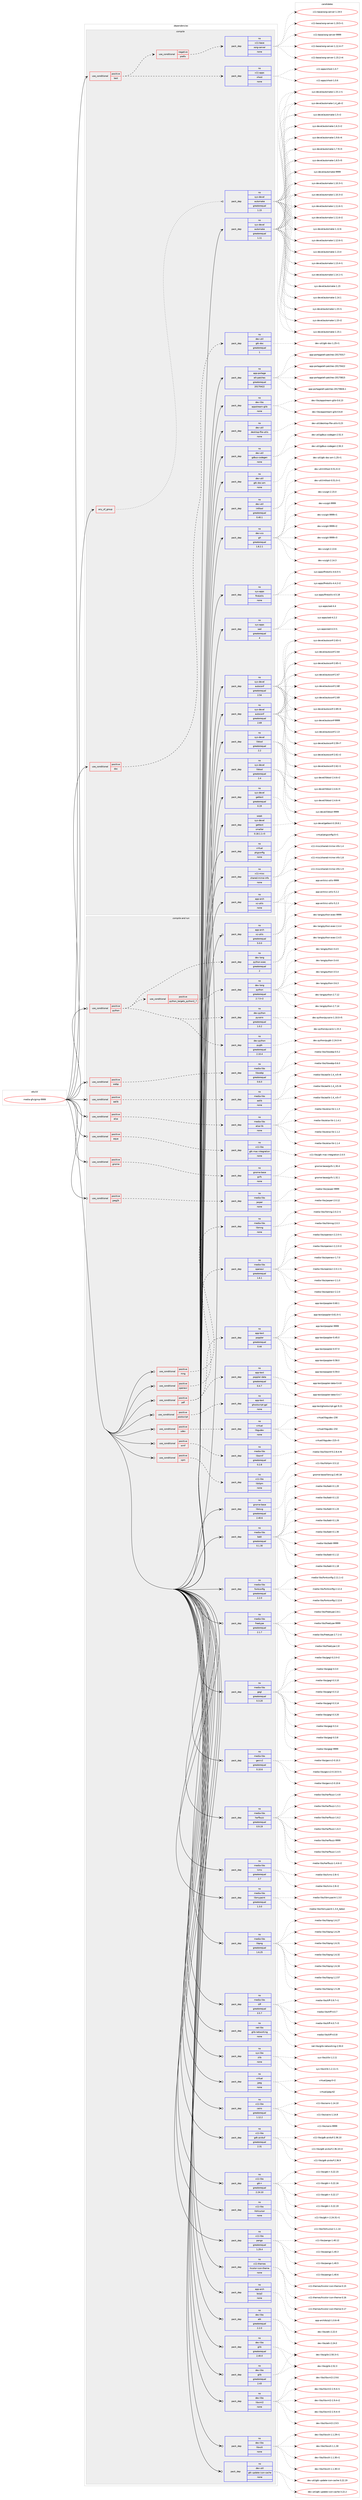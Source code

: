 digraph prolog {

# *************
# Graph options
# *************

newrank=true;
concentrate=true;
compound=true;
graph [rankdir=LR,fontname=Helvetica,fontsize=10,ranksep=1.5];#, ranksep=2.5, nodesep=0.2];
edge  [arrowhead=vee];
node  [fontname=Helvetica,fontsize=10];

# **********
# The ebuild
# **********

subgraph cluster_leftcol {
color=gray;
rank=same;
label=<<i>ebuild</i>>;
id [label="media-gfx/gimp-9999", color=red, width=4, href="../media-gfx/gimp-9999.svg"];
}

# ****************
# The dependencies
# ****************

subgraph cluster_midcol {
color=gray;
label=<<i>dependencies</i>>;
subgraph cluster_compile {
fillcolor="#eeeeee";
style=filled;
label=<<i>compile</i>>;
subgraph any5263 {
dependency353428 [label=<<TABLE BORDER="0" CELLBORDER="1" CELLSPACING="0" CELLPADDING="4"><TR><TD CELLPADDING="10">any_of_group</TD></TR></TABLE>>, shape=none, color=red];subgraph pack260608 {
dependency353429 [label=<<TABLE BORDER="0" CELLBORDER="1" CELLSPACING="0" CELLPADDING="4" WIDTH="220"><TR><TD ROWSPAN="6" CELLPADDING="30">pack_dep</TD></TR><TR><TD WIDTH="110">no</TD></TR><TR><TD>sys-devel</TD></TR><TR><TD>automake</TD></TR><TR><TD>greaterequal</TD></TR><TR><TD>1.15</TD></TR></TABLE>>, shape=none, color=blue];
}
dependency353428:e -> dependency353429:w [weight=20,style="dotted",arrowhead="oinv"];
}
id:e -> dependency353428:w [weight=20,style="solid",arrowhead="vee"];
subgraph cond87452 {
dependency353430 [label=<<TABLE BORDER="0" CELLBORDER="1" CELLSPACING="0" CELLPADDING="4"><TR><TD ROWSPAN="3" CELLPADDING="10">use_conditional</TD></TR><TR><TD>positive</TD></TR><TR><TD>doc</TD></TR></TABLE>>, shape=none, color=red];
subgraph pack260609 {
dependency353431 [label=<<TABLE BORDER="0" CELLBORDER="1" CELLSPACING="0" CELLPADDING="4" WIDTH="220"><TR><TD ROWSPAN="6" CELLPADDING="30">pack_dep</TD></TR><TR><TD WIDTH="110">no</TD></TR><TR><TD>dev-util</TD></TR><TR><TD>gtk-doc</TD></TR><TR><TD>greaterequal</TD></TR><TR><TD>1</TD></TR></TABLE>>, shape=none, color=blue];
}
dependency353430:e -> dependency353431:w [weight=20,style="dashed",arrowhead="vee"];
}
id:e -> dependency353430:w [weight=20,style="solid",arrowhead="vee"];
subgraph cond87453 {
dependency353432 [label=<<TABLE BORDER="0" CELLBORDER="1" CELLSPACING="0" CELLPADDING="4"><TR><TD ROWSPAN="3" CELLPADDING="10">use_conditional</TD></TR><TR><TD>positive</TD></TR><TR><TD>test</TD></TR></TABLE>>, shape=none, color=red];
subgraph cond87454 {
dependency353433 [label=<<TABLE BORDER="0" CELLBORDER="1" CELLSPACING="0" CELLPADDING="4"><TR><TD ROWSPAN="3" CELLPADDING="10">use_conditional</TD></TR><TR><TD>negative</TD></TR><TR><TD>prefix</TD></TR></TABLE>>, shape=none, color=red];
subgraph pack260610 {
dependency353434 [label=<<TABLE BORDER="0" CELLBORDER="1" CELLSPACING="0" CELLPADDING="4" WIDTH="220"><TR><TD ROWSPAN="6" CELLPADDING="30">pack_dep</TD></TR><TR><TD WIDTH="110">no</TD></TR><TR><TD>x11-base</TD></TR><TR><TD>xorg-server</TD></TR><TR><TD>none</TD></TR><TR><TD></TD></TR></TABLE>>, shape=none, color=blue];
}
dependency353433:e -> dependency353434:w [weight=20,style="dashed",arrowhead="vee"];
}
dependency353432:e -> dependency353433:w [weight=20,style="dashed",arrowhead="vee"];
subgraph pack260611 {
dependency353435 [label=<<TABLE BORDER="0" CELLBORDER="1" CELLSPACING="0" CELLPADDING="4" WIDTH="220"><TR><TD ROWSPAN="6" CELLPADDING="30">pack_dep</TD></TR><TR><TD WIDTH="110">no</TD></TR><TR><TD>x11-apps</TD></TR><TR><TD>xhost</TD></TR><TR><TD>none</TD></TR><TR><TD></TD></TR></TABLE>>, shape=none, color=blue];
}
dependency353432:e -> dependency353435:w [weight=20,style="dashed",arrowhead="vee"];
}
id:e -> dependency353432:w [weight=20,style="solid",arrowhead="vee"];
subgraph pack260612 {
dependency353436 [label=<<TABLE BORDER="0" CELLBORDER="1" CELLSPACING="0" CELLPADDING="4" WIDTH="220"><TR><TD ROWSPAN="6" CELLPADDING="30">pack_dep</TD></TR><TR><TD WIDTH="110">no</TD></TR><TR><TD>app-arch</TD></TR><TR><TD>xz-utils</TD></TR><TR><TD>none</TD></TR><TR><TD></TD></TR></TABLE>>, shape=none, color=blue];
}
id:e -> dependency353436:w [weight=20,style="solid",arrowhead="vee"];
subgraph pack260613 {
dependency353437 [label=<<TABLE BORDER="0" CELLBORDER="1" CELLSPACING="0" CELLPADDING="4" WIDTH="220"><TR><TD ROWSPAN="6" CELLPADDING="30">pack_dep</TD></TR><TR><TD WIDTH="110">no</TD></TR><TR><TD>app-portage</TD></TR><TR><TD>elt-patches</TD></TR><TR><TD>greaterequal</TD></TR><TR><TD>20170422</TD></TR></TABLE>>, shape=none, color=blue];
}
id:e -> dependency353437:w [weight=20,style="solid",arrowhead="vee"];
subgraph pack260614 {
dependency353438 [label=<<TABLE BORDER="0" CELLBORDER="1" CELLSPACING="0" CELLPADDING="4" WIDTH="220"><TR><TD ROWSPAN="6" CELLPADDING="30">pack_dep</TD></TR><TR><TD WIDTH="110">no</TD></TR><TR><TD>dev-libs</TD></TR><TR><TD>appstream-glib</TD></TR><TR><TD>none</TD></TR><TR><TD></TD></TR></TABLE>>, shape=none, color=blue];
}
id:e -> dependency353438:w [weight=20,style="solid",arrowhead="vee"];
subgraph pack260615 {
dependency353439 [label=<<TABLE BORDER="0" CELLBORDER="1" CELLSPACING="0" CELLPADDING="4" WIDTH="220"><TR><TD ROWSPAN="6" CELLPADDING="30">pack_dep</TD></TR><TR><TD WIDTH="110">no</TD></TR><TR><TD>dev-util</TD></TR><TR><TD>desktop-file-utils</TD></TR><TR><TD>none</TD></TR><TR><TD></TD></TR></TABLE>>, shape=none, color=blue];
}
id:e -> dependency353439:w [weight=20,style="solid",arrowhead="vee"];
subgraph pack260616 {
dependency353440 [label=<<TABLE BORDER="0" CELLBORDER="1" CELLSPACING="0" CELLPADDING="4" WIDTH="220"><TR><TD ROWSPAN="6" CELLPADDING="30">pack_dep</TD></TR><TR><TD WIDTH="110">no</TD></TR><TR><TD>dev-util</TD></TR><TR><TD>gdbus-codegen</TD></TR><TR><TD>none</TD></TR><TR><TD></TD></TR></TABLE>>, shape=none, color=blue];
}
id:e -> dependency353440:w [weight=20,style="solid",arrowhead="vee"];
subgraph pack260617 {
dependency353441 [label=<<TABLE BORDER="0" CELLBORDER="1" CELLSPACING="0" CELLPADDING="4" WIDTH="220"><TR><TD ROWSPAN="6" CELLPADDING="30">pack_dep</TD></TR><TR><TD WIDTH="110">no</TD></TR><TR><TD>dev-util</TD></TR><TR><TD>gtk-doc-am</TD></TR><TR><TD>none</TD></TR><TR><TD></TD></TR></TABLE>>, shape=none, color=blue];
}
id:e -> dependency353441:w [weight=20,style="solid",arrowhead="vee"];
subgraph pack260618 {
dependency353442 [label=<<TABLE BORDER="0" CELLBORDER="1" CELLSPACING="0" CELLPADDING="4" WIDTH="220"><TR><TD ROWSPAN="6" CELLPADDING="30">pack_dep</TD></TR><TR><TD WIDTH="110">no</TD></TR><TR><TD>dev-util</TD></TR><TR><TD>intltool</TD></TR><TR><TD>greaterequal</TD></TR><TR><TD>0.40.1</TD></TR></TABLE>>, shape=none, color=blue];
}
id:e -> dependency353442:w [weight=20,style="solid",arrowhead="vee"];
subgraph pack260619 {
dependency353443 [label=<<TABLE BORDER="0" CELLBORDER="1" CELLSPACING="0" CELLPADDING="4" WIDTH="220"><TR><TD ROWSPAN="6" CELLPADDING="30">pack_dep</TD></TR><TR><TD WIDTH="110">no</TD></TR><TR><TD>dev-vcs</TD></TR><TR><TD>git</TD></TR><TR><TD>greaterequal</TD></TR><TR><TD>1.8.2.1</TD></TR></TABLE>>, shape=none, color=blue];
}
id:e -> dependency353443:w [weight=20,style="solid",arrowhead="vee"];
subgraph pack260620 {
dependency353444 [label=<<TABLE BORDER="0" CELLBORDER="1" CELLSPACING="0" CELLPADDING="4" WIDTH="220"><TR><TD ROWSPAN="6" CELLPADDING="30">pack_dep</TD></TR><TR><TD WIDTH="110">no</TD></TR><TR><TD>sys-apps</TD></TR><TR><TD>findutils</TD></TR><TR><TD>none</TD></TR><TR><TD></TD></TR></TABLE>>, shape=none, color=blue];
}
id:e -> dependency353444:w [weight=20,style="solid",arrowhead="vee"];
subgraph pack260621 {
dependency353445 [label=<<TABLE BORDER="0" CELLBORDER="1" CELLSPACING="0" CELLPADDING="4" WIDTH="220"><TR><TD ROWSPAN="6" CELLPADDING="30">pack_dep</TD></TR><TR><TD WIDTH="110">no</TD></TR><TR><TD>sys-apps</TD></TR><TR><TD>sed</TD></TR><TR><TD>greaterequal</TD></TR><TR><TD>4</TD></TR></TABLE>>, shape=none, color=blue];
}
id:e -> dependency353445:w [weight=20,style="solid",arrowhead="vee"];
subgraph pack260622 {
dependency353446 [label=<<TABLE BORDER="0" CELLBORDER="1" CELLSPACING="0" CELLPADDING="4" WIDTH="220"><TR><TD ROWSPAN="6" CELLPADDING="30">pack_dep</TD></TR><TR><TD WIDTH="110">no</TD></TR><TR><TD>sys-devel</TD></TR><TR><TD>autoconf</TD></TR><TR><TD>greaterequal</TD></TR><TR><TD>2.54</TD></TR></TABLE>>, shape=none, color=blue];
}
id:e -> dependency353446:w [weight=20,style="solid",arrowhead="vee"];
subgraph pack260623 {
dependency353447 [label=<<TABLE BORDER="0" CELLBORDER="1" CELLSPACING="0" CELLPADDING="4" WIDTH="220"><TR><TD ROWSPAN="6" CELLPADDING="30">pack_dep</TD></TR><TR><TD WIDTH="110">no</TD></TR><TR><TD>sys-devel</TD></TR><TR><TD>autoconf</TD></TR><TR><TD>greaterequal</TD></TR><TR><TD>2.69</TD></TR></TABLE>>, shape=none, color=blue];
}
id:e -> dependency353447:w [weight=20,style="solid",arrowhead="vee"];
subgraph pack260624 {
dependency353448 [label=<<TABLE BORDER="0" CELLBORDER="1" CELLSPACING="0" CELLPADDING="4" WIDTH="220"><TR><TD ROWSPAN="6" CELLPADDING="30">pack_dep</TD></TR><TR><TD WIDTH="110">no</TD></TR><TR><TD>sys-devel</TD></TR><TR><TD>automake</TD></TR><TR><TD>greaterequal</TD></TR><TR><TD>1.11</TD></TR></TABLE>>, shape=none, color=blue];
}
id:e -> dependency353448:w [weight=20,style="solid",arrowhead="vee"];
subgraph pack260625 {
dependency353449 [label=<<TABLE BORDER="0" CELLBORDER="1" CELLSPACING="0" CELLPADDING="4" WIDTH="220"><TR><TD ROWSPAN="6" CELLPADDING="30">pack_dep</TD></TR><TR><TD WIDTH="110">no</TD></TR><TR><TD>sys-devel</TD></TR><TR><TD>gettext</TD></TR><TR><TD>greaterequal</TD></TR><TR><TD>0.19</TD></TR></TABLE>>, shape=none, color=blue];
}
id:e -> dependency353449:w [weight=20,style="solid",arrowhead="vee"];
subgraph pack260626 {
dependency353450 [label=<<TABLE BORDER="0" CELLBORDER="1" CELLSPACING="0" CELLPADDING="4" WIDTH="220"><TR><TD ROWSPAN="6" CELLPADDING="30">pack_dep</TD></TR><TR><TD WIDTH="110">no</TD></TR><TR><TD>sys-devel</TD></TR><TR><TD>libtool</TD></TR><TR><TD>greaterequal</TD></TR><TR><TD>2.2</TD></TR></TABLE>>, shape=none, color=blue];
}
id:e -> dependency353450:w [weight=20,style="solid",arrowhead="vee"];
subgraph pack260627 {
dependency353451 [label=<<TABLE BORDER="0" CELLBORDER="1" CELLSPACING="0" CELLPADDING="4" WIDTH="220"><TR><TD ROWSPAN="6" CELLPADDING="30">pack_dep</TD></TR><TR><TD WIDTH="110">no</TD></TR><TR><TD>sys-devel</TD></TR><TR><TD>libtool</TD></TR><TR><TD>greaterequal</TD></TR><TR><TD>2.4</TD></TR></TABLE>>, shape=none, color=blue];
}
id:e -> dependency353451:w [weight=20,style="solid",arrowhead="vee"];
subgraph pack260628 {
dependency353452 [label=<<TABLE BORDER="0" CELLBORDER="1" CELLSPACING="0" CELLPADDING="4" WIDTH="220"><TR><TD ROWSPAN="6" CELLPADDING="30">pack_dep</TD></TR><TR><TD WIDTH="110">no</TD></TR><TR><TD>virtual</TD></TR><TR><TD>pkgconfig</TD></TR><TR><TD>none</TD></TR><TR><TD></TD></TR></TABLE>>, shape=none, color=blue];
}
id:e -> dependency353452:w [weight=20,style="solid",arrowhead="vee"];
subgraph pack260629 {
dependency353453 [label=<<TABLE BORDER="0" CELLBORDER="1" CELLSPACING="0" CELLPADDING="4" WIDTH="220"><TR><TD ROWSPAN="6" CELLPADDING="30">pack_dep</TD></TR><TR><TD WIDTH="110">no</TD></TR><TR><TD>x11-misc</TD></TR><TR><TD>shared-mime-info</TD></TR><TR><TD>none</TD></TR><TR><TD></TD></TR></TABLE>>, shape=none, color=blue];
}
id:e -> dependency353453:w [weight=20,style="solid",arrowhead="vee"];
subgraph pack260630 {
dependency353454 [label=<<TABLE BORDER="0" CELLBORDER="1" CELLSPACING="0" CELLPADDING="4" WIDTH="220"><TR><TD ROWSPAN="6" CELLPADDING="30">pack_dep</TD></TR><TR><TD WIDTH="110">weak</TD></TR><TR><TD>sys-devel</TD></TR><TR><TD>gettext</TD></TR><TR><TD>smaller</TD></TR><TR><TD>0.18.1.1-r3</TD></TR></TABLE>>, shape=none, color=blue];
}
id:e -> dependency353454:w [weight=20,style="solid",arrowhead="vee"];
}
subgraph cluster_compileandrun {
fillcolor="#eeeeee";
style=filled;
label=<<i>compile and run</i>>;
subgraph cond87455 {
dependency353455 [label=<<TABLE BORDER="0" CELLBORDER="1" CELLSPACING="0" CELLPADDING="4"><TR><TD ROWSPAN="3" CELLPADDING="10">use_conditional</TD></TR><TR><TD>positive</TD></TR><TR><TD>aalib</TD></TR></TABLE>>, shape=none, color=red];
subgraph pack260631 {
dependency353456 [label=<<TABLE BORDER="0" CELLBORDER="1" CELLSPACING="0" CELLPADDING="4" WIDTH="220"><TR><TD ROWSPAN="6" CELLPADDING="30">pack_dep</TD></TR><TR><TD WIDTH="110">no</TD></TR><TR><TD>media-libs</TD></TR><TR><TD>aalib</TD></TR><TR><TD>none</TD></TR><TR><TD></TD></TR></TABLE>>, shape=none, color=blue];
}
dependency353455:e -> dependency353456:w [weight=20,style="dashed",arrowhead="vee"];
}
id:e -> dependency353455:w [weight=20,style="solid",arrowhead="odotvee"];
subgraph cond87456 {
dependency353457 [label=<<TABLE BORDER="0" CELLBORDER="1" CELLSPACING="0" CELLPADDING="4"><TR><TD ROWSPAN="3" CELLPADDING="10">use_conditional</TD></TR><TR><TD>positive</TD></TR><TR><TD>alsa</TD></TR></TABLE>>, shape=none, color=red];
subgraph pack260632 {
dependency353458 [label=<<TABLE BORDER="0" CELLBORDER="1" CELLSPACING="0" CELLPADDING="4" WIDTH="220"><TR><TD ROWSPAN="6" CELLPADDING="30">pack_dep</TD></TR><TR><TD WIDTH="110">no</TD></TR><TR><TD>media-libs</TD></TR><TR><TD>alsa-lib</TD></TR><TR><TD>none</TD></TR><TR><TD></TD></TR></TABLE>>, shape=none, color=blue];
}
dependency353457:e -> dependency353458:w [weight=20,style="dashed",arrowhead="vee"];
}
id:e -> dependency353457:w [weight=20,style="solid",arrowhead="odotvee"];
subgraph cond87457 {
dependency353459 [label=<<TABLE BORDER="0" CELLBORDER="1" CELLSPACING="0" CELLPADDING="4"><TR><TD ROWSPAN="3" CELLPADDING="10">use_conditional</TD></TR><TR><TD>positive</TD></TR><TR><TD>aqua</TD></TR></TABLE>>, shape=none, color=red];
subgraph pack260633 {
dependency353460 [label=<<TABLE BORDER="0" CELLBORDER="1" CELLSPACING="0" CELLPADDING="4" WIDTH="220"><TR><TD ROWSPAN="6" CELLPADDING="30">pack_dep</TD></TR><TR><TD WIDTH="110">no</TD></TR><TR><TD>x11-libs</TD></TR><TR><TD>gtk-mac-integration</TD></TR><TR><TD>none</TD></TR><TR><TD></TD></TR></TABLE>>, shape=none, color=blue];
}
dependency353459:e -> dependency353460:w [weight=20,style="dashed",arrowhead="vee"];
}
id:e -> dependency353459:w [weight=20,style="solid",arrowhead="odotvee"];
subgraph cond87458 {
dependency353461 [label=<<TABLE BORDER="0" CELLBORDER="1" CELLSPACING="0" CELLPADDING="4"><TR><TD ROWSPAN="3" CELLPADDING="10">use_conditional</TD></TR><TR><TD>positive</TD></TR><TR><TD>gnome</TD></TR></TABLE>>, shape=none, color=red];
subgraph pack260634 {
dependency353462 [label=<<TABLE BORDER="0" CELLBORDER="1" CELLSPACING="0" CELLPADDING="4" WIDTH="220"><TR><TD ROWSPAN="6" CELLPADDING="30">pack_dep</TD></TR><TR><TD WIDTH="110">no</TD></TR><TR><TD>gnome-base</TD></TR><TR><TD>gvfs</TD></TR><TR><TD>none</TD></TR><TR><TD></TD></TR></TABLE>>, shape=none, color=blue];
}
dependency353461:e -> dependency353462:w [weight=20,style="dashed",arrowhead="vee"];
}
id:e -> dependency353461:w [weight=20,style="solid",arrowhead="odotvee"];
subgraph cond87459 {
dependency353463 [label=<<TABLE BORDER="0" CELLBORDER="1" CELLSPACING="0" CELLPADDING="4"><TR><TD ROWSPAN="3" CELLPADDING="10">use_conditional</TD></TR><TR><TD>positive</TD></TR><TR><TD>jpeg2k</TD></TR></TABLE>>, shape=none, color=red];
subgraph pack260635 {
dependency353464 [label=<<TABLE BORDER="0" CELLBORDER="1" CELLSPACING="0" CELLPADDING="4" WIDTH="220"><TR><TD ROWSPAN="6" CELLPADDING="30">pack_dep</TD></TR><TR><TD WIDTH="110">no</TD></TR><TR><TD>media-libs</TD></TR><TR><TD>jasper</TD></TR><TR><TD>none</TD></TR><TR><TD></TD></TR></TABLE>>, shape=none, color=blue];
}
dependency353463:e -> dependency353464:w [weight=20,style="dashed",arrowhead="vee"];
}
id:e -> dependency353463:w [weight=20,style="solid",arrowhead="odotvee"];
subgraph cond87460 {
dependency353465 [label=<<TABLE BORDER="0" CELLBORDER="1" CELLSPACING="0" CELLPADDING="4"><TR><TD ROWSPAN="3" CELLPADDING="10">use_conditional</TD></TR><TR><TD>positive</TD></TR><TR><TD>mng</TD></TR></TABLE>>, shape=none, color=red];
subgraph pack260636 {
dependency353466 [label=<<TABLE BORDER="0" CELLBORDER="1" CELLSPACING="0" CELLPADDING="4" WIDTH="220"><TR><TD ROWSPAN="6" CELLPADDING="30">pack_dep</TD></TR><TR><TD WIDTH="110">no</TD></TR><TR><TD>media-libs</TD></TR><TR><TD>libmng</TD></TR><TR><TD>none</TD></TR><TR><TD></TD></TR></TABLE>>, shape=none, color=blue];
}
dependency353465:e -> dependency353466:w [weight=20,style="dashed",arrowhead="vee"];
}
id:e -> dependency353465:w [weight=20,style="solid",arrowhead="odotvee"];
subgraph cond87461 {
dependency353467 [label=<<TABLE BORDER="0" CELLBORDER="1" CELLSPACING="0" CELLPADDING="4"><TR><TD ROWSPAN="3" CELLPADDING="10">use_conditional</TD></TR><TR><TD>positive</TD></TR><TR><TD>openexr</TD></TR></TABLE>>, shape=none, color=red];
subgraph pack260637 {
dependency353468 [label=<<TABLE BORDER="0" CELLBORDER="1" CELLSPACING="0" CELLPADDING="4" WIDTH="220"><TR><TD ROWSPAN="6" CELLPADDING="30">pack_dep</TD></TR><TR><TD WIDTH="110">no</TD></TR><TR><TD>media-libs</TD></TR><TR><TD>openexr</TD></TR><TR><TD>greaterequal</TD></TR><TR><TD>1.6.1</TD></TR></TABLE>>, shape=none, color=blue];
}
dependency353467:e -> dependency353468:w [weight=20,style="dashed",arrowhead="vee"];
}
id:e -> dependency353467:w [weight=20,style="solid",arrowhead="odotvee"];
subgraph cond87462 {
dependency353469 [label=<<TABLE BORDER="0" CELLBORDER="1" CELLSPACING="0" CELLPADDING="4"><TR><TD ROWSPAN="3" CELLPADDING="10">use_conditional</TD></TR><TR><TD>positive</TD></TR><TR><TD>pdf</TD></TR></TABLE>>, shape=none, color=red];
subgraph pack260638 {
dependency353470 [label=<<TABLE BORDER="0" CELLBORDER="1" CELLSPACING="0" CELLPADDING="4" WIDTH="220"><TR><TD ROWSPAN="6" CELLPADDING="30">pack_dep</TD></TR><TR><TD WIDTH="110">no</TD></TR><TR><TD>app-text</TD></TR><TR><TD>poppler</TD></TR><TR><TD>greaterequal</TD></TR><TR><TD>0.44</TD></TR></TABLE>>, shape=none, color=blue];
}
dependency353469:e -> dependency353470:w [weight=20,style="dashed",arrowhead="vee"];
subgraph pack260639 {
dependency353471 [label=<<TABLE BORDER="0" CELLBORDER="1" CELLSPACING="0" CELLPADDING="4" WIDTH="220"><TR><TD ROWSPAN="6" CELLPADDING="30">pack_dep</TD></TR><TR><TD WIDTH="110">no</TD></TR><TR><TD>app-text</TD></TR><TR><TD>poppler-data</TD></TR><TR><TD>greaterequal</TD></TR><TR><TD>0.4.7</TD></TR></TABLE>>, shape=none, color=blue];
}
dependency353469:e -> dependency353471:w [weight=20,style="dashed",arrowhead="vee"];
}
id:e -> dependency353469:w [weight=20,style="solid",arrowhead="odotvee"];
subgraph cond87463 {
dependency353472 [label=<<TABLE BORDER="0" CELLBORDER="1" CELLSPACING="0" CELLPADDING="4"><TR><TD ROWSPAN="3" CELLPADDING="10">use_conditional</TD></TR><TR><TD>positive</TD></TR><TR><TD>postscript</TD></TR></TABLE>>, shape=none, color=red];
subgraph pack260640 {
dependency353473 [label=<<TABLE BORDER="0" CELLBORDER="1" CELLSPACING="0" CELLPADDING="4" WIDTH="220"><TR><TD ROWSPAN="6" CELLPADDING="30">pack_dep</TD></TR><TR><TD WIDTH="110">no</TD></TR><TR><TD>app-text</TD></TR><TR><TD>ghostscript-gpl</TD></TR><TR><TD>none</TD></TR><TR><TD></TD></TR></TABLE>>, shape=none, color=blue];
}
dependency353472:e -> dependency353473:w [weight=20,style="dashed",arrowhead="vee"];
}
id:e -> dependency353472:w [weight=20,style="solid",arrowhead="odotvee"];
subgraph cond87464 {
dependency353474 [label=<<TABLE BORDER="0" CELLBORDER="1" CELLSPACING="0" CELLPADDING="4"><TR><TD ROWSPAN="3" CELLPADDING="10">use_conditional</TD></TR><TR><TD>positive</TD></TR><TR><TD>python</TD></TR></TABLE>>, shape=none, color=red];
subgraph cond87465 {
dependency353475 [label=<<TABLE BORDER="0" CELLBORDER="1" CELLSPACING="0" CELLPADDING="4"><TR><TD ROWSPAN="3" CELLPADDING="10">use_conditional</TD></TR><TR><TD>positive</TD></TR><TR><TD>python_targets_python2_7</TD></TR></TABLE>>, shape=none, color=red];
subgraph pack260641 {
dependency353476 [label=<<TABLE BORDER="0" CELLBORDER="1" CELLSPACING="0" CELLPADDING="4" WIDTH="220"><TR><TD ROWSPAN="6" CELLPADDING="30">pack_dep</TD></TR><TR><TD WIDTH="110">no</TD></TR><TR><TD>dev-lang</TD></TR><TR><TD>python</TD></TR><TR><TD>greaterequal</TD></TR><TR><TD>2.7.5-r2</TD></TR></TABLE>>, shape=none, color=blue];
}
dependency353475:e -> dependency353476:w [weight=20,style="dashed",arrowhead="vee"];
}
dependency353474:e -> dependency353475:w [weight=20,style="dashed",arrowhead="vee"];
subgraph pack260642 {
dependency353477 [label=<<TABLE BORDER="0" CELLBORDER="1" CELLSPACING="0" CELLPADDING="4" WIDTH="220"><TR><TD ROWSPAN="6" CELLPADDING="30">pack_dep</TD></TR><TR><TD WIDTH="110">no</TD></TR><TR><TD>dev-lang</TD></TR><TR><TD>python-exec</TD></TR><TR><TD>greaterequal</TD></TR><TR><TD>2</TD></TR></TABLE>>, shape=none, color=blue];
}
dependency353474:e -> dependency353477:w [weight=20,style="dashed",arrowhead="vee"];
subgraph pack260643 {
dependency353478 [label=<<TABLE BORDER="0" CELLBORDER="1" CELLSPACING="0" CELLPADDING="4" WIDTH="220"><TR><TD ROWSPAN="6" CELLPADDING="30">pack_dep</TD></TR><TR><TD WIDTH="110">no</TD></TR><TR><TD>dev-python</TD></TR><TR><TD>pygtk</TD></TR><TR><TD>greaterequal</TD></TR><TR><TD>2.10.4</TD></TR></TABLE>>, shape=none, color=blue];
}
dependency353474:e -> dependency353478:w [weight=20,style="dashed",arrowhead="vee"];
subgraph pack260644 {
dependency353479 [label=<<TABLE BORDER="0" CELLBORDER="1" CELLSPACING="0" CELLPADDING="4" WIDTH="220"><TR><TD ROWSPAN="6" CELLPADDING="30">pack_dep</TD></TR><TR><TD WIDTH="110">no</TD></TR><TR><TD>dev-python</TD></TR><TR><TD>pycairo</TD></TR><TR><TD>greaterequal</TD></TR><TR><TD>1.0.2</TD></TR></TABLE>>, shape=none, color=blue];
}
dependency353474:e -> dependency353479:w [weight=20,style="dashed",arrowhead="vee"];
}
id:e -> dependency353474:w [weight=20,style="solid",arrowhead="odotvee"];
subgraph cond87466 {
dependency353480 [label=<<TABLE BORDER="0" CELLBORDER="1" CELLSPACING="0" CELLPADDING="4"><TR><TD ROWSPAN="3" CELLPADDING="10">use_conditional</TD></TR><TR><TD>positive</TD></TR><TR><TD>udev</TD></TR></TABLE>>, shape=none, color=red];
subgraph pack260645 {
dependency353481 [label=<<TABLE BORDER="0" CELLBORDER="1" CELLSPACING="0" CELLPADDING="4" WIDTH="220"><TR><TD ROWSPAN="6" CELLPADDING="30">pack_dep</TD></TR><TR><TD WIDTH="110">no</TD></TR><TR><TD>virtual</TD></TR><TR><TD>libgudev</TD></TR><TR><TD>none</TD></TR><TR><TD></TD></TR></TABLE>>, shape=none, color=blue];
}
dependency353480:e -> dependency353481:w [weight=20,style="dashed",arrowhead="vee"];
}
id:e -> dependency353480:w [weight=20,style="solid",arrowhead="odotvee"];
subgraph cond87467 {
dependency353482 [label=<<TABLE BORDER="0" CELLBORDER="1" CELLSPACING="0" CELLPADDING="4"><TR><TD ROWSPAN="3" CELLPADDING="10">use_conditional</TD></TR><TR><TD>positive</TD></TR><TR><TD>webp</TD></TR></TABLE>>, shape=none, color=red];
subgraph pack260646 {
dependency353483 [label=<<TABLE BORDER="0" CELLBORDER="1" CELLSPACING="0" CELLPADDING="4" WIDTH="220"><TR><TD ROWSPAN="6" CELLPADDING="30">pack_dep</TD></TR><TR><TD WIDTH="110">no</TD></TR><TR><TD>media-libs</TD></TR><TR><TD>libwebp</TD></TR><TR><TD>greaterequal</TD></TR><TR><TD>0.6.0</TD></TR></TABLE>>, shape=none, color=blue];
}
dependency353482:e -> dependency353483:w [weight=20,style="dashed",arrowhead="vee"];
}
id:e -> dependency353482:w [weight=20,style="solid",arrowhead="odotvee"];
subgraph cond87468 {
dependency353484 [label=<<TABLE BORDER="0" CELLBORDER="1" CELLSPACING="0" CELLPADDING="4"><TR><TD ROWSPAN="3" CELLPADDING="10">use_conditional</TD></TR><TR><TD>positive</TD></TR><TR><TD>wmf</TD></TR></TABLE>>, shape=none, color=red];
subgraph pack260647 {
dependency353485 [label=<<TABLE BORDER="0" CELLBORDER="1" CELLSPACING="0" CELLPADDING="4" WIDTH="220"><TR><TD ROWSPAN="6" CELLPADDING="30">pack_dep</TD></TR><TR><TD WIDTH="110">no</TD></TR><TR><TD>media-libs</TD></TR><TR><TD>libwmf</TD></TR><TR><TD>greaterequal</TD></TR><TR><TD>0.2.8</TD></TR></TABLE>>, shape=none, color=blue];
}
dependency353484:e -> dependency353485:w [weight=20,style="dashed",arrowhead="vee"];
}
id:e -> dependency353484:w [weight=20,style="solid",arrowhead="odotvee"];
subgraph cond87469 {
dependency353486 [label=<<TABLE BORDER="0" CELLBORDER="1" CELLSPACING="0" CELLPADDING="4"><TR><TD ROWSPAN="3" CELLPADDING="10">use_conditional</TD></TR><TR><TD>positive</TD></TR><TR><TD>xpm</TD></TR></TABLE>>, shape=none, color=red];
subgraph pack260648 {
dependency353487 [label=<<TABLE BORDER="0" CELLBORDER="1" CELLSPACING="0" CELLPADDING="4" WIDTH="220"><TR><TD ROWSPAN="6" CELLPADDING="30">pack_dep</TD></TR><TR><TD WIDTH="110">no</TD></TR><TR><TD>x11-libs</TD></TR><TR><TD>libXpm</TD></TR><TR><TD>none</TD></TR><TR><TD></TD></TR></TABLE>>, shape=none, color=blue];
}
dependency353486:e -> dependency353487:w [weight=20,style="dashed",arrowhead="vee"];
}
id:e -> dependency353486:w [weight=20,style="solid",arrowhead="odotvee"];
subgraph pack260649 {
dependency353488 [label=<<TABLE BORDER="0" CELLBORDER="1" CELLSPACING="0" CELLPADDING="4" WIDTH="220"><TR><TD ROWSPAN="6" CELLPADDING="30">pack_dep</TD></TR><TR><TD WIDTH="110">no</TD></TR><TR><TD>app-arch</TD></TR><TR><TD>bzip2</TD></TR><TR><TD>none</TD></TR><TR><TD></TD></TR></TABLE>>, shape=none, color=blue];
}
id:e -> dependency353488:w [weight=20,style="solid",arrowhead="odotvee"];
subgraph pack260650 {
dependency353489 [label=<<TABLE BORDER="0" CELLBORDER="1" CELLSPACING="0" CELLPADDING="4" WIDTH="220"><TR><TD ROWSPAN="6" CELLPADDING="30">pack_dep</TD></TR><TR><TD WIDTH="110">no</TD></TR><TR><TD>app-arch</TD></TR><TR><TD>xz-utils</TD></TR><TR><TD>greaterequal</TD></TR><TR><TD>5.0.0</TD></TR></TABLE>>, shape=none, color=blue];
}
id:e -> dependency353489:w [weight=20,style="solid",arrowhead="odotvee"];
subgraph pack260651 {
dependency353490 [label=<<TABLE BORDER="0" CELLBORDER="1" CELLSPACING="0" CELLPADDING="4" WIDTH="220"><TR><TD ROWSPAN="6" CELLPADDING="30">pack_dep</TD></TR><TR><TD WIDTH="110">no</TD></TR><TR><TD>dev-libs</TD></TR><TR><TD>atk</TD></TR><TR><TD>greaterequal</TD></TR><TR><TD>2.2.0</TD></TR></TABLE>>, shape=none, color=blue];
}
id:e -> dependency353490:w [weight=20,style="solid",arrowhead="odotvee"];
subgraph pack260652 {
dependency353491 [label=<<TABLE BORDER="0" CELLBORDER="1" CELLSPACING="0" CELLPADDING="4" WIDTH="220"><TR><TD ROWSPAN="6" CELLPADDING="30">pack_dep</TD></TR><TR><TD WIDTH="110">no</TD></TR><TR><TD>dev-libs</TD></TR><TR><TD>glib</TD></TR><TR><TD>greaterequal</TD></TR><TR><TD>2.40.0</TD></TR></TABLE>>, shape=none, color=blue];
}
id:e -> dependency353491:w [weight=20,style="solid",arrowhead="odotvee"];
subgraph pack260653 {
dependency353492 [label=<<TABLE BORDER="0" CELLBORDER="1" CELLSPACING="0" CELLPADDING="4" WIDTH="220"><TR><TD ROWSPAN="6" CELLPADDING="30">pack_dep</TD></TR><TR><TD WIDTH="110">no</TD></TR><TR><TD>dev-libs</TD></TR><TR><TD>glib</TD></TR><TR><TD>greaterequal</TD></TR><TR><TD>2.43</TD></TR></TABLE>>, shape=none, color=blue];
}
id:e -> dependency353492:w [weight=20,style="solid",arrowhead="odotvee"];
subgraph pack260654 {
dependency353493 [label=<<TABLE BORDER="0" CELLBORDER="1" CELLSPACING="0" CELLPADDING="4" WIDTH="220"><TR><TD ROWSPAN="6" CELLPADDING="30">pack_dep</TD></TR><TR><TD WIDTH="110">no</TD></TR><TR><TD>dev-libs</TD></TR><TR><TD>libxml2</TD></TR><TR><TD>none</TD></TR><TR><TD></TD></TR></TABLE>>, shape=none, color=blue];
}
id:e -> dependency353493:w [weight=20,style="solid",arrowhead="odotvee"];
subgraph pack260655 {
dependency353494 [label=<<TABLE BORDER="0" CELLBORDER="1" CELLSPACING="0" CELLPADDING="4" WIDTH="220"><TR><TD ROWSPAN="6" CELLPADDING="30">pack_dep</TD></TR><TR><TD WIDTH="110">no</TD></TR><TR><TD>dev-libs</TD></TR><TR><TD>libxslt</TD></TR><TR><TD>none</TD></TR><TR><TD></TD></TR></TABLE>>, shape=none, color=blue];
}
id:e -> dependency353494:w [weight=20,style="solid",arrowhead="odotvee"];
subgraph pack260656 {
dependency353495 [label=<<TABLE BORDER="0" CELLBORDER="1" CELLSPACING="0" CELLPADDING="4" WIDTH="220"><TR><TD ROWSPAN="6" CELLPADDING="30">pack_dep</TD></TR><TR><TD WIDTH="110">no</TD></TR><TR><TD>dev-util</TD></TR><TR><TD>gtk-update-icon-cache</TD></TR><TR><TD>none</TD></TR><TR><TD></TD></TR></TABLE>>, shape=none, color=blue];
}
id:e -> dependency353495:w [weight=20,style="solid",arrowhead="odotvee"];
subgraph pack260657 {
dependency353496 [label=<<TABLE BORDER="0" CELLBORDER="1" CELLSPACING="0" CELLPADDING="4" WIDTH="220"><TR><TD ROWSPAN="6" CELLPADDING="30">pack_dep</TD></TR><TR><TD WIDTH="110">no</TD></TR><TR><TD>gnome-base</TD></TR><TR><TD>librsvg</TD></TR><TR><TD>greaterequal</TD></TR><TR><TD>2.40.6</TD></TR></TABLE>>, shape=none, color=blue];
}
id:e -> dependency353496:w [weight=20,style="solid",arrowhead="odotvee"];
subgraph pack260658 {
dependency353497 [label=<<TABLE BORDER="0" CELLBORDER="1" CELLSPACING="0" CELLPADDING="4" WIDTH="220"><TR><TD ROWSPAN="6" CELLPADDING="30">pack_dep</TD></TR><TR><TD WIDTH="110">no</TD></TR><TR><TD>media-libs</TD></TR><TR><TD>babl</TD></TR><TR><TD>greaterequal</TD></TR><TR><TD>0.1.30</TD></TR></TABLE>>, shape=none, color=blue];
}
id:e -> dependency353497:w [weight=20,style="solid",arrowhead="odotvee"];
subgraph pack260659 {
dependency353498 [label=<<TABLE BORDER="0" CELLBORDER="1" CELLSPACING="0" CELLPADDING="4" WIDTH="220"><TR><TD ROWSPAN="6" CELLPADDING="30">pack_dep</TD></TR><TR><TD WIDTH="110">no</TD></TR><TR><TD>media-libs</TD></TR><TR><TD>fontconfig</TD></TR><TR><TD>greaterequal</TD></TR><TR><TD>2.2.0</TD></TR></TABLE>>, shape=none, color=blue];
}
id:e -> dependency353498:w [weight=20,style="solid",arrowhead="odotvee"];
subgraph pack260660 {
dependency353499 [label=<<TABLE BORDER="0" CELLBORDER="1" CELLSPACING="0" CELLPADDING="4" WIDTH="220"><TR><TD ROWSPAN="6" CELLPADDING="30">pack_dep</TD></TR><TR><TD WIDTH="110">no</TD></TR><TR><TD>media-libs</TD></TR><TR><TD>freetype</TD></TR><TR><TD>greaterequal</TD></TR><TR><TD>2.1.7</TD></TR></TABLE>>, shape=none, color=blue];
}
id:e -> dependency353499:w [weight=20,style="solid",arrowhead="odotvee"];
subgraph pack260661 {
dependency353500 [label=<<TABLE BORDER="0" CELLBORDER="1" CELLSPACING="0" CELLPADDING="4" WIDTH="220"><TR><TD ROWSPAN="6" CELLPADDING="30">pack_dep</TD></TR><TR><TD WIDTH="110">no</TD></TR><TR><TD>media-libs</TD></TR><TR><TD>gegl</TD></TR><TR><TD>greaterequal</TD></TR><TR><TD>0.3.20</TD></TR></TABLE>>, shape=none, color=blue];
}
id:e -> dependency353500:w [weight=20,style="solid",arrowhead="odotvee"];
subgraph pack260662 {
dependency353501 [label=<<TABLE BORDER="0" CELLBORDER="1" CELLSPACING="0" CELLPADDING="4" WIDTH="220"><TR><TD ROWSPAN="6" CELLPADDING="30">pack_dep</TD></TR><TR><TD WIDTH="110">no</TD></TR><TR><TD>media-libs</TD></TR><TR><TD>gexiv2</TD></TR><TR><TD>greaterequal</TD></TR><TR><TD>0.10.6</TD></TR></TABLE>>, shape=none, color=blue];
}
id:e -> dependency353501:w [weight=20,style="solid",arrowhead="odotvee"];
subgraph pack260663 {
dependency353502 [label=<<TABLE BORDER="0" CELLBORDER="1" CELLSPACING="0" CELLPADDING="4" WIDTH="220"><TR><TD ROWSPAN="6" CELLPADDING="30">pack_dep</TD></TR><TR><TD WIDTH="110">no</TD></TR><TR><TD>media-libs</TD></TR><TR><TD>harfbuzz</TD></TR><TR><TD>greaterequal</TD></TR><TR><TD>0.9.19</TD></TR></TABLE>>, shape=none, color=blue];
}
id:e -> dependency353502:w [weight=20,style="solid",arrowhead="odotvee"];
subgraph pack260664 {
dependency353503 [label=<<TABLE BORDER="0" CELLBORDER="1" CELLSPACING="0" CELLPADDING="4" WIDTH="220"><TR><TD ROWSPAN="6" CELLPADDING="30">pack_dep</TD></TR><TR><TD WIDTH="110">no</TD></TR><TR><TD>media-libs</TD></TR><TR><TD>lcms</TD></TR><TR><TD>greaterequal</TD></TR><TR><TD>2.7</TD></TR></TABLE>>, shape=none, color=blue];
}
id:e -> dependency353503:w [weight=20,style="solid",arrowhead="odotvee"];
subgraph pack260665 {
dependency353504 [label=<<TABLE BORDER="0" CELLBORDER="1" CELLSPACING="0" CELLPADDING="4" WIDTH="220"><TR><TD ROWSPAN="6" CELLPADDING="30">pack_dep</TD></TR><TR><TD WIDTH="110">no</TD></TR><TR><TD>media-libs</TD></TR><TR><TD>libmypaint</TD></TR><TR><TD>greaterequal</TD></TR><TR><TD>1.3.0</TD></TR></TABLE>>, shape=none, color=blue];
}
id:e -> dependency353504:w [weight=20,style="solid",arrowhead="odotvee"];
subgraph pack260666 {
dependency353505 [label=<<TABLE BORDER="0" CELLBORDER="1" CELLSPACING="0" CELLPADDING="4" WIDTH="220"><TR><TD ROWSPAN="6" CELLPADDING="30">pack_dep</TD></TR><TR><TD WIDTH="110">no</TD></TR><TR><TD>media-libs</TD></TR><TR><TD>libpng</TD></TR><TR><TD>greaterequal</TD></TR><TR><TD>1.6.25</TD></TR></TABLE>>, shape=none, color=blue];
}
id:e -> dependency353505:w [weight=20,style="solid",arrowhead="odotvee"];
subgraph pack260667 {
dependency353506 [label=<<TABLE BORDER="0" CELLBORDER="1" CELLSPACING="0" CELLPADDING="4" WIDTH="220"><TR><TD ROWSPAN="6" CELLPADDING="30">pack_dep</TD></TR><TR><TD WIDTH="110">no</TD></TR><TR><TD>media-libs</TD></TR><TR><TD>tiff</TD></TR><TR><TD>greaterequal</TD></TR><TR><TD>3.5.7</TD></TR></TABLE>>, shape=none, color=blue];
}
id:e -> dependency353506:w [weight=20,style="solid",arrowhead="odotvee"];
subgraph pack260668 {
dependency353507 [label=<<TABLE BORDER="0" CELLBORDER="1" CELLSPACING="0" CELLPADDING="4" WIDTH="220"><TR><TD ROWSPAN="6" CELLPADDING="30">pack_dep</TD></TR><TR><TD WIDTH="110">no</TD></TR><TR><TD>net-libs</TD></TR><TR><TD>glib-networking</TD></TR><TR><TD>none</TD></TR><TR><TD></TD></TR></TABLE>>, shape=none, color=blue];
}
id:e -> dependency353507:w [weight=20,style="solid",arrowhead="odotvee"];
subgraph pack260669 {
dependency353508 [label=<<TABLE BORDER="0" CELLBORDER="1" CELLSPACING="0" CELLPADDING="4" WIDTH="220"><TR><TD ROWSPAN="6" CELLPADDING="30">pack_dep</TD></TR><TR><TD WIDTH="110">no</TD></TR><TR><TD>sys-libs</TD></TR><TR><TD>zlib</TD></TR><TR><TD>none</TD></TR><TR><TD></TD></TR></TABLE>>, shape=none, color=blue];
}
id:e -> dependency353508:w [weight=20,style="solid",arrowhead="odotvee"];
subgraph pack260670 {
dependency353509 [label=<<TABLE BORDER="0" CELLBORDER="1" CELLSPACING="0" CELLPADDING="4" WIDTH="220"><TR><TD ROWSPAN="6" CELLPADDING="30">pack_dep</TD></TR><TR><TD WIDTH="110">no</TD></TR><TR><TD>virtual</TD></TR><TR><TD>jpeg</TD></TR><TR><TD>none</TD></TR><TR><TD></TD></TR></TABLE>>, shape=none, color=blue];
}
id:e -> dependency353509:w [weight=20,style="solid",arrowhead="odotvee"];
subgraph pack260671 {
dependency353510 [label=<<TABLE BORDER="0" CELLBORDER="1" CELLSPACING="0" CELLPADDING="4" WIDTH="220"><TR><TD ROWSPAN="6" CELLPADDING="30">pack_dep</TD></TR><TR><TD WIDTH="110">no</TD></TR><TR><TD>x11-libs</TD></TR><TR><TD>cairo</TD></TR><TR><TD>greaterequal</TD></TR><TR><TD>1.12.2</TD></TR></TABLE>>, shape=none, color=blue];
}
id:e -> dependency353510:w [weight=20,style="solid",arrowhead="odotvee"];
subgraph pack260672 {
dependency353511 [label=<<TABLE BORDER="0" CELLBORDER="1" CELLSPACING="0" CELLPADDING="4" WIDTH="220"><TR><TD ROWSPAN="6" CELLPADDING="30">pack_dep</TD></TR><TR><TD WIDTH="110">no</TD></TR><TR><TD>x11-libs</TD></TR><TR><TD>gdk-pixbuf</TD></TR><TR><TD>greaterequal</TD></TR><TR><TD>2.31</TD></TR></TABLE>>, shape=none, color=blue];
}
id:e -> dependency353511:w [weight=20,style="solid",arrowhead="odotvee"];
subgraph pack260673 {
dependency353512 [label=<<TABLE BORDER="0" CELLBORDER="1" CELLSPACING="0" CELLPADDING="4" WIDTH="220"><TR><TD ROWSPAN="6" CELLPADDING="30">pack_dep</TD></TR><TR><TD WIDTH="110">no</TD></TR><TR><TD>x11-libs</TD></TR><TR><TD>gtk+</TD></TR><TR><TD>greaterequal</TD></TR><TR><TD>2.24.10</TD></TR></TABLE>>, shape=none, color=blue];
}
id:e -> dependency353512:w [weight=20,style="solid",arrowhead="odotvee"];
subgraph pack260674 {
dependency353513 [label=<<TABLE BORDER="0" CELLBORDER="1" CELLSPACING="0" CELLPADDING="4" WIDTH="220"><TR><TD ROWSPAN="6" CELLPADDING="30">pack_dep</TD></TR><TR><TD WIDTH="110">no</TD></TR><TR><TD>x11-libs</TD></TR><TR><TD>libXcursor</TD></TR><TR><TD>none</TD></TR><TR><TD></TD></TR></TABLE>>, shape=none, color=blue];
}
id:e -> dependency353513:w [weight=20,style="solid",arrowhead="odotvee"];
subgraph pack260675 {
dependency353514 [label=<<TABLE BORDER="0" CELLBORDER="1" CELLSPACING="0" CELLPADDING="4" WIDTH="220"><TR><TD ROWSPAN="6" CELLPADDING="30">pack_dep</TD></TR><TR><TD WIDTH="110">no</TD></TR><TR><TD>x11-libs</TD></TR><TR><TD>pango</TD></TR><TR><TD>greaterequal</TD></TR><TR><TD>1.29.4</TD></TR></TABLE>>, shape=none, color=blue];
}
id:e -> dependency353514:w [weight=20,style="solid",arrowhead="odotvee"];
subgraph pack260676 {
dependency353515 [label=<<TABLE BORDER="0" CELLBORDER="1" CELLSPACING="0" CELLPADDING="4" WIDTH="220"><TR><TD ROWSPAN="6" CELLPADDING="30">pack_dep</TD></TR><TR><TD WIDTH="110">no</TD></TR><TR><TD>x11-themes</TD></TR><TR><TD>hicolor-icon-theme</TD></TR><TR><TD>none</TD></TR><TR><TD></TD></TR></TABLE>>, shape=none, color=blue];
}
id:e -> dependency353515:w [weight=20,style="solid",arrowhead="odotvee"];
}
subgraph cluster_run {
fillcolor="#eeeeee";
style=filled;
label=<<i>run</i>>;
}
}

# **************
# The candidates
# **************

subgraph cluster_choices {
rank=same;
color=gray;
label=<<i>candidates</i>>;

subgraph choice260608 {
color=black;
nodesep=1;
choice11512111545100101118101108479711711611110997107101454946494846514511449 [label="sys-devel/automake-1.10.3-r1", color=red, width=4,href="../sys-devel/automake-1.10.3-r1.svg"];
choice11512111545100101118101108479711711611110997107101454946494846514511450 [label="sys-devel/automake-1.10.3-r2", color=red, width=4,href="../sys-devel/automake-1.10.3-r2.svg"];
choice11512111545100101118101108479711711611110997107101454946494946544511449 [label="sys-devel/automake-1.11.6-r1", color=red, width=4,href="../sys-devel/automake-1.11.6-r1.svg"];
choice11512111545100101118101108479711711611110997107101454946494946544511450 [label="sys-devel/automake-1.11.6-r2", color=red, width=4,href="../sys-devel/automake-1.11.6-r2.svg"];
choice1151211154510010111810110847971171161111099710710145494649504654 [label="sys-devel/automake-1.12.6", color=red, width=4,href="../sys-devel/automake-1.12.6.svg"];
choice11512111545100101118101108479711711611110997107101454946495046544511449 [label="sys-devel/automake-1.12.6-r1", color=red, width=4,href="../sys-devel/automake-1.12.6-r1.svg"];
choice1151211154510010111810110847971171161111099710710145494649514652 [label="sys-devel/automake-1.13.4", color=red, width=4,href="../sys-devel/automake-1.13.4.svg"];
choice11512111545100101118101108479711711611110997107101454946495146524511449 [label="sys-devel/automake-1.13.4-r1", color=red, width=4,href="../sys-devel/automake-1.13.4-r1.svg"];
choice1151211154510010111810110847971171161111099710710145494649524649 [label="sys-devel/automake-1.14.1", color=red, width=4,href="../sys-devel/automake-1.14.1.svg"];
choice11512111545100101118101108479711711611110997107101454946495246494511449 [label="sys-devel/automake-1.14.1-r1", color=red, width=4,href="../sys-devel/automake-1.14.1-r1.svg"];
choice115121115451001011181011084797117116111109971071014549464953 [label="sys-devel/automake-1.15", color=red, width=4,href="../sys-devel/automake-1.15.svg"];
choice1151211154510010111810110847971171161111099710710145494649534511449 [label="sys-devel/automake-1.15-r1", color=red, width=4,href="../sys-devel/automake-1.15-r1.svg"];
choice1151211154510010111810110847971171161111099710710145494649534511450 [label="sys-devel/automake-1.15-r2", color=red, width=4,href="../sys-devel/automake-1.15-r2.svg"];
choice1151211154510010111810110847971171161111099710710145494649534649 [label="sys-devel/automake-1.15.1", color=red, width=4,href="../sys-devel/automake-1.15.1.svg"];
choice11512111545100101118101108479711711611110997107101454946495346494511449 [label="sys-devel/automake-1.15.1-r1", color=red, width=4,href="../sys-devel/automake-1.15.1-r1.svg"];
choice115121115451001011181011084797117116111109971071014549465295112544511450 [label="sys-devel/automake-1.4_p6-r2", color=red, width=4,href="../sys-devel/automake-1.4_p6-r2.svg"];
choice11512111545100101118101108479711711611110997107101454946534511450 [label="sys-devel/automake-1.5-r2", color=red, width=4,href="../sys-devel/automake-1.5-r2.svg"];
choice115121115451001011181011084797117116111109971071014549465446514511450 [label="sys-devel/automake-1.6.3-r2", color=red, width=4,href="../sys-devel/automake-1.6.3-r2.svg"];
choice115121115451001011181011084797117116111109971071014549465546574511451 [label="sys-devel/automake-1.7.9-r3", color=red, width=4,href="../sys-devel/automake-1.7.9-r3.svg"];
choice115121115451001011181011084797117116111109971071014549465646534511453 [label="sys-devel/automake-1.8.5-r5", color=red, width=4,href="../sys-devel/automake-1.8.5-r5.svg"];
choice115121115451001011181011084797117116111109971071014549465746544511452 [label="sys-devel/automake-1.9.6-r4", color=red, width=4,href="../sys-devel/automake-1.9.6-r4.svg"];
choice115121115451001011181011084797117116111109971071014557575757 [label="sys-devel/automake-9999", color=red, width=4,href="../sys-devel/automake-9999.svg"];
dependency353429:e -> choice11512111545100101118101108479711711611110997107101454946494846514511449:w [style=dotted,weight="100"];
dependency353429:e -> choice11512111545100101118101108479711711611110997107101454946494846514511450:w [style=dotted,weight="100"];
dependency353429:e -> choice11512111545100101118101108479711711611110997107101454946494946544511449:w [style=dotted,weight="100"];
dependency353429:e -> choice11512111545100101118101108479711711611110997107101454946494946544511450:w [style=dotted,weight="100"];
dependency353429:e -> choice1151211154510010111810110847971171161111099710710145494649504654:w [style=dotted,weight="100"];
dependency353429:e -> choice11512111545100101118101108479711711611110997107101454946495046544511449:w [style=dotted,weight="100"];
dependency353429:e -> choice1151211154510010111810110847971171161111099710710145494649514652:w [style=dotted,weight="100"];
dependency353429:e -> choice11512111545100101118101108479711711611110997107101454946495146524511449:w [style=dotted,weight="100"];
dependency353429:e -> choice1151211154510010111810110847971171161111099710710145494649524649:w [style=dotted,weight="100"];
dependency353429:e -> choice11512111545100101118101108479711711611110997107101454946495246494511449:w [style=dotted,weight="100"];
dependency353429:e -> choice115121115451001011181011084797117116111109971071014549464953:w [style=dotted,weight="100"];
dependency353429:e -> choice1151211154510010111810110847971171161111099710710145494649534511449:w [style=dotted,weight="100"];
dependency353429:e -> choice1151211154510010111810110847971171161111099710710145494649534511450:w [style=dotted,weight="100"];
dependency353429:e -> choice1151211154510010111810110847971171161111099710710145494649534649:w [style=dotted,weight="100"];
dependency353429:e -> choice11512111545100101118101108479711711611110997107101454946495346494511449:w [style=dotted,weight="100"];
dependency353429:e -> choice115121115451001011181011084797117116111109971071014549465295112544511450:w [style=dotted,weight="100"];
dependency353429:e -> choice11512111545100101118101108479711711611110997107101454946534511450:w [style=dotted,weight="100"];
dependency353429:e -> choice115121115451001011181011084797117116111109971071014549465446514511450:w [style=dotted,weight="100"];
dependency353429:e -> choice115121115451001011181011084797117116111109971071014549465546574511451:w [style=dotted,weight="100"];
dependency353429:e -> choice115121115451001011181011084797117116111109971071014549465646534511453:w [style=dotted,weight="100"];
dependency353429:e -> choice115121115451001011181011084797117116111109971071014549465746544511452:w [style=dotted,weight="100"];
dependency353429:e -> choice115121115451001011181011084797117116111109971071014557575757:w [style=dotted,weight="100"];
}
subgraph choice260609 {
color=black;
nodesep=1;
choice1001011184511711610510847103116107451001119945494650534511449 [label="dev-util/gtk-doc-1.25-r1", color=red, width=4,href="../dev-util/gtk-doc-1.25-r1.svg"];
dependency353431:e -> choice1001011184511711610510847103116107451001119945494650534511449:w [style=dotted,weight="100"];
}
subgraph choice260610 {
color=black;
nodesep=1;
choice12049494598971151014712011111410345115101114118101114454946495046524511455 [label="x11-base/xorg-server-1.12.4-r7", color=red, width=4,href="../x11-base/xorg-server-1.12.4-r7.svg"];
choice12049494598971151014712011111410345115101114118101114454946495346504511452 [label="x11-base/xorg-server-1.15.2-r4", color=red, width=4,href="../x11-base/xorg-server-1.15.2-r4.svg"];
choice1204949459897115101471201111141034511510111411810111445494649574653 [label="x11-base/xorg-server-1.19.5", color=red, width=4,href="../x11-base/xorg-server-1.19.5.svg"];
choice12049494598971151014712011111410345115101114118101114454946495746534511449 [label="x11-base/xorg-server-1.19.5-r1", color=red, width=4,href="../x11-base/xorg-server-1.19.5-r1.svg"];
choice120494945989711510147120111114103451151011141181011144557575757 [label="x11-base/xorg-server-9999", color=red, width=4,href="../x11-base/xorg-server-9999.svg"];
dependency353434:e -> choice12049494598971151014712011111410345115101114118101114454946495046524511455:w [style=dotted,weight="100"];
dependency353434:e -> choice12049494598971151014712011111410345115101114118101114454946495346504511452:w [style=dotted,weight="100"];
dependency353434:e -> choice1204949459897115101471201111141034511510111411810111445494649574653:w [style=dotted,weight="100"];
dependency353434:e -> choice12049494598971151014712011111410345115101114118101114454946495746534511449:w [style=dotted,weight="100"];
dependency353434:e -> choice120494945989711510147120111114103451151011141181011144557575757:w [style=dotted,weight="100"];
}
subgraph choice260611 {
color=black;
nodesep=1;
choice1204949459711211211547120104111115116454946484654 [label="x11-apps/xhost-1.0.6", color=red, width=4,href="../x11-apps/xhost-1.0.6.svg"];
choice1204949459711211211547120104111115116454946484655 [label="x11-apps/xhost-1.0.7", color=red, width=4,href="../x11-apps/xhost-1.0.7.svg"];
dependency353435:e -> choice1204949459711211211547120104111115116454946484654:w [style=dotted,weight="100"];
dependency353435:e -> choice1204949459711211211547120104111115116454946484655:w [style=dotted,weight="100"];
}
subgraph choice260612 {
color=black;
nodesep=1;
choice971121124597114991044712012245117116105108115455346504650 [label="app-arch/xz-utils-5.2.2", color=red, width=4,href="../app-arch/xz-utils-5.2.2.svg"];
choice971121124597114991044712012245117116105108115455346504651 [label="app-arch/xz-utils-5.2.3", color=red, width=4,href="../app-arch/xz-utils-5.2.3.svg"];
choice9711211245971149910447120122451171161051081154557575757 [label="app-arch/xz-utils-9999", color=red, width=4,href="../app-arch/xz-utils-9999.svg"];
dependency353436:e -> choice971121124597114991044712012245117116105108115455346504650:w [style=dotted,weight="100"];
dependency353436:e -> choice971121124597114991044712012245117116105108115455346504651:w [style=dotted,weight="100"];
dependency353436:e -> choice9711211245971149910447120122451171161051081154557575757:w [style=dotted,weight="100"];
}
subgraph choice260613 {
color=black;
nodesep=1;
choice97112112451121111141169710310147101108116451129711699104101115455048495548514955 [label="app-portage/elt-patches-20170317", color=red, width=4,href="../app-portage/elt-patches-20170317.svg"];
choice97112112451121111141169710310147101108116451129711699104101115455048495548525050 [label="app-portage/elt-patches-20170422", color=red, width=4,href="../app-portage/elt-patches-20170422.svg"];
choice97112112451121111141169710310147101108116451129711699104101115455048495548564953 [label="app-portage/elt-patches-20170815", color=red, width=4,href="../app-portage/elt-patches-20170815.svg"];
choice971121124511211111411697103101471011081164511297116991041011154550484955485650544649 [label="app-portage/elt-patches-20170826.1", color=red, width=4,href="../app-portage/elt-patches-20170826.1.svg"];
dependency353437:e -> choice97112112451121111141169710310147101108116451129711699104101115455048495548514955:w [style=dotted,weight="100"];
dependency353437:e -> choice97112112451121111141169710310147101108116451129711699104101115455048495548525050:w [style=dotted,weight="100"];
dependency353437:e -> choice97112112451121111141169710310147101108116451129711699104101115455048495548564953:w [style=dotted,weight="100"];
dependency353437:e -> choice971121124511211111411697103101471011081164511297116991041011154550484955485650544649:w [style=dotted,weight="100"];
}
subgraph choice260614 {
color=black;
nodesep=1;
choice1001011184510810598115479711211211511611410197109451031081059845484654464951 [label="dev-libs/appstream-glib-0.6.13", color=red, width=4,href="../dev-libs/appstream-glib-0.6.13.svg"];
choice10010111845108105981154797112112115116114101971094510310810598454846544656 [label="dev-libs/appstream-glib-0.6.8", color=red, width=4,href="../dev-libs/appstream-glib-0.6.8.svg"];
dependency353438:e -> choice1001011184510810598115479711211211511611410197109451031081059845484654464951:w [style=dotted,weight="100"];
dependency353438:e -> choice10010111845108105981154797112112115116114101971094510310810598454846544656:w [style=dotted,weight="100"];
}
subgraph choice260615 {
color=black;
nodesep=1;
choice100101118451171161051084710010111510711611111245102105108101451171161051081154548465051 [label="dev-util/desktop-file-utils-0.23", color=red, width=4,href="../dev-util/desktop-file-utils-0.23.svg"];
dependency353439:e -> choice100101118451171161051084710010111510711611111245102105108101451171161051081154548465051:w [style=dotted,weight="100"];
}
subgraph choice260616 {
color=black;
nodesep=1;
choice100101118451171161051084710310098117115459911110010110310111045504653484651 [label="dev-util/gdbus-codegen-2.50.3", color=red, width=4,href="../dev-util/gdbus-codegen-2.50.3.svg"];
choice100101118451171161051084710310098117115459911110010110310111045504653504651 [label="dev-util/gdbus-codegen-2.52.3", color=red, width=4,href="../dev-util/gdbus-codegen-2.52.3.svg"];
dependency353440:e -> choice100101118451171161051084710310098117115459911110010110310111045504653484651:w [style=dotted,weight="100"];
dependency353440:e -> choice100101118451171161051084710310098117115459911110010110310111045504653504651:w [style=dotted,weight="100"];
}
subgraph choice260617 {
color=black;
nodesep=1;
choice10010111845117116105108471031161074510011199459710945494650534511449 [label="dev-util/gtk-doc-am-1.25-r1", color=red, width=4,href="../dev-util/gtk-doc-am-1.25-r1.svg"];
dependency353441:e -> choice10010111845117116105108471031161074510011199459710945494650534511449:w [style=dotted,weight="100"];
}
subgraph choice260618 {
color=black;
nodesep=1;
choice1001011184511711610510847105110116108116111111108454846534946484511449 [label="dev-util/intltool-0.51.0-r1", color=red, width=4,href="../dev-util/intltool-0.51.0-r1.svg"];
choice1001011184511711610510847105110116108116111111108454846534946484511450 [label="dev-util/intltool-0.51.0-r2", color=red, width=4,href="../dev-util/intltool-0.51.0-r2.svg"];
dependency353442:e -> choice1001011184511711610510847105110116108116111111108454846534946484511449:w [style=dotted,weight="100"];
dependency353442:e -> choice1001011184511711610510847105110116108116111111108454846534946484511450:w [style=dotted,weight="100"];
}
subgraph choice260619 {
color=black;
nodesep=1;
choice10010111845118991154710310511645504649514654 [label="dev-vcs/git-2.13.6", color=red, width=4,href="../dev-vcs/git-2.13.6.svg"];
choice10010111845118991154710310511645504649524651 [label="dev-vcs/git-2.14.3", color=red, width=4,href="../dev-vcs/git-2.14.3.svg"];
choice10010111845118991154710310511645504649534648 [label="dev-vcs/git-2.15.0", color=red, width=4,href="../dev-vcs/git-2.15.0.svg"];
choice1001011184511899115471031051164557575757 [label="dev-vcs/git-9999", color=red, width=4,href="../dev-vcs/git-9999.svg"];
choice10010111845118991154710310511645575757574511449 [label="dev-vcs/git-9999-r1", color=red, width=4,href="../dev-vcs/git-9999-r1.svg"];
choice10010111845118991154710310511645575757574511450 [label="dev-vcs/git-9999-r2", color=red, width=4,href="../dev-vcs/git-9999-r2.svg"];
choice10010111845118991154710310511645575757574511451 [label="dev-vcs/git-9999-r3", color=red, width=4,href="../dev-vcs/git-9999-r3.svg"];
dependency353443:e -> choice10010111845118991154710310511645504649514654:w [style=dotted,weight="100"];
dependency353443:e -> choice10010111845118991154710310511645504649524651:w [style=dotted,weight="100"];
dependency353443:e -> choice10010111845118991154710310511645504649534648:w [style=dotted,weight="100"];
dependency353443:e -> choice1001011184511899115471031051164557575757:w [style=dotted,weight="100"];
dependency353443:e -> choice10010111845118991154710310511645575757574511449:w [style=dotted,weight="100"];
dependency353443:e -> choice10010111845118991154710310511645575757574511450:w [style=dotted,weight="100"];
dependency353443:e -> choice10010111845118991154710310511645575757574511451:w [style=dotted,weight="100"];
}
subgraph choice260620 {
color=black;
nodesep=1;
choice1151211154597112112115471021051101001171161051081154552465246504511450 [label="sys-apps/findutils-4.4.2-r2", color=red, width=4,href="../sys-apps/findutils-4.4.2-r2.svg"];
choice11512111545971121121154710210511010011711610510811545524653464956 [label="sys-apps/findutils-4.5.18", color=red, width=4,href="../sys-apps/findutils-4.5.18.svg"];
choice1151211154597112112115471021051101001171161051081154552465446484511449 [label="sys-apps/findutils-4.6.0-r1", color=red, width=4,href="../sys-apps/findutils-4.6.0-r1.svg"];
dependency353444:e -> choice1151211154597112112115471021051101001171161051081154552465246504511450:w [style=dotted,weight="100"];
dependency353444:e -> choice11512111545971121121154710210511010011711610510811545524653464956:w [style=dotted,weight="100"];
dependency353444:e -> choice1151211154597112112115471021051101001171161051081154552465446484511449:w [style=dotted,weight="100"];
}
subgraph choice260621 {
color=black;
nodesep=1;
choice115121115459711211211547115101100455246504650 [label="sys-apps/sed-4.2.2", color=red, width=4,href="../sys-apps/sed-4.2.2.svg"];
choice115121115459711211211547115101100455246514511449 [label="sys-apps/sed-4.3-r1", color=red, width=4,href="../sys-apps/sed-4.3-r1.svg"];
choice11512111545971121121154711510110045524652 [label="sys-apps/sed-4.4", color=red, width=4,href="../sys-apps/sed-4.4.svg"];
dependency353445:e -> choice115121115459711211211547115101100455246504650:w [style=dotted,weight="100"];
dependency353445:e -> choice115121115459711211211547115101100455246514511449:w [style=dotted,weight="100"];
dependency353445:e -> choice11512111545971121121154711510110045524652:w [style=dotted,weight="100"];
}
subgraph choice260622 {
color=black;
nodesep=1;
choice115121115451001011181011084797117116111991111101024550464951 [label="sys-devel/autoconf-2.13", color=red, width=4,href="../sys-devel/autoconf-2.13.svg"];
choice1151211154510010111810110847971171161119911111010245504653574511455 [label="sys-devel/autoconf-2.59-r7", color=red, width=4,href="../sys-devel/autoconf-2.59-r7.svg"];
choice1151211154510010111810110847971171161119911111010245504654494511450 [label="sys-devel/autoconf-2.61-r2", color=red, width=4,href="../sys-devel/autoconf-2.61-r2.svg"];
choice1151211154510010111810110847971171161119911111010245504654504511449 [label="sys-devel/autoconf-2.62-r1", color=red, width=4,href="../sys-devel/autoconf-2.62-r1.svg"];
choice1151211154510010111810110847971171161119911111010245504654514511449 [label="sys-devel/autoconf-2.63-r1", color=red, width=4,href="../sys-devel/autoconf-2.63-r1.svg"];
choice115121115451001011181011084797117116111991111101024550465452 [label="sys-devel/autoconf-2.64", color=red, width=4,href="../sys-devel/autoconf-2.64.svg"];
choice1151211154510010111810110847971171161119911111010245504654534511449 [label="sys-devel/autoconf-2.65-r1", color=red, width=4,href="../sys-devel/autoconf-2.65-r1.svg"];
choice115121115451001011181011084797117116111991111101024550465455 [label="sys-devel/autoconf-2.67", color=red, width=4,href="../sys-devel/autoconf-2.67.svg"];
choice115121115451001011181011084797117116111991111101024550465456 [label="sys-devel/autoconf-2.68", color=red, width=4,href="../sys-devel/autoconf-2.68.svg"];
choice115121115451001011181011084797117116111991111101024550465457 [label="sys-devel/autoconf-2.69", color=red, width=4,href="../sys-devel/autoconf-2.69.svg"];
choice1151211154510010111810110847971171161119911111010245504654574511452 [label="sys-devel/autoconf-2.69-r4", color=red, width=4,href="../sys-devel/autoconf-2.69-r4.svg"];
choice115121115451001011181011084797117116111991111101024557575757 [label="sys-devel/autoconf-9999", color=red, width=4,href="../sys-devel/autoconf-9999.svg"];
dependency353446:e -> choice115121115451001011181011084797117116111991111101024550464951:w [style=dotted,weight="100"];
dependency353446:e -> choice1151211154510010111810110847971171161119911111010245504653574511455:w [style=dotted,weight="100"];
dependency353446:e -> choice1151211154510010111810110847971171161119911111010245504654494511450:w [style=dotted,weight="100"];
dependency353446:e -> choice1151211154510010111810110847971171161119911111010245504654504511449:w [style=dotted,weight="100"];
dependency353446:e -> choice1151211154510010111810110847971171161119911111010245504654514511449:w [style=dotted,weight="100"];
dependency353446:e -> choice115121115451001011181011084797117116111991111101024550465452:w [style=dotted,weight="100"];
dependency353446:e -> choice1151211154510010111810110847971171161119911111010245504654534511449:w [style=dotted,weight="100"];
dependency353446:e -> choice115121115451001011181011084797117116111991111101024550465455:w [style=dotted,weight="100"];
dependency353446:e -> choice115121115451001011181011084797117116111991111101024550465456:w [style=dotted,weight="100"];
dependency353446:e -> choice115121115451001011181011084797117116111991111101024550465457:w [style=dotted,weight="100"];
dependency353446:e -> choice1151211154510010111810110847971171161119911111010245504654574511452:w [style=dotted,weight="100"];
dependency353446:e -> choice115121115451001011181011084797117116111991111101024557575757:w [style=dotted,weight="100"];
}
subgraph choice260623 {
color=black;
nodesep=1;
choice115121115451001011181011084797117116111991111101024550464951 [label="sys-devel/autoconf-2.13", color=red, width=4,href="../sys-devel/autoconf-2.13.svg"];
choice1151211154510010111810110847971171161119911111010245504653574511455 [label="sys-devel/autoconf-2.59-r7", color=red, width=4,href="../sys-devel/autoconf-2.59-r7.svg"];
choice1151211154510010111810110847971171161119911111010245504654494511450 [label="sys-devel/autoconf-2.61-r2", color=red, width=4,href="../sys-devel/autoconf-2.61-r2.svg"];
choice1151211154510010111810110847971171161119911111010245504654504511449 [label="sys-devel/autoconf-2.62-r1", color=red, width=4,href="../sys-devel/autoconf-2.62-r1.svg"];
choice1151211154510010111810110847971171161119911111010245504654514511449 [label="sys-devel/autoconf-2.63-r1", color=red, width=4,href="../sys-devel/autoconf-2.63-r1.svg"];
choice115121115451001011181011084797117116111991111101024550465452 [label="sys-devel/autoconf-2.64", color=red, width=4,href="../sys-devel/autoconf-2.64.svg"];
choice1151211154510010111810110847971171161119911111010245504654534511449 [label="sys-devel/autoconf-2.65-r1", color=red, width=4,href="../sys-devel/autoconf-2.65-r1.svg"];
choice115121115451001011181011084797117116111991111101024550465455 [label="sys-devel/autoconf-2.67", color=red, width=4,href="../sys-devel/autoconf-2.67.svg"];
choice115121115451001011181011084797117116111991111101024550465456 [label="sys-devel/autoconf-2.68", color=red, width=4,href="../sys-devel/autoconf-2.68.svg"];
choice115121115451001011181011084797117116111991111101024550465457 [label="sys-devel/autoconf-2.69", color=red, width=4,href="../sys-devel/autoconf-2.69.svg"];
choice1151211154510010111810110847971171161119911111010245504654574511452 [label="sys-devel/autoconf-2.69-r4", color=red, width=4,href="../sys-devel/autoconf-2.69-r4.svg"];
choice115121115451001011181011084797117116111991111101024557575757 [label="sys-devel/autoconf-9999", color=red, width=4,href="../sys-devel/autoconf-9999.svg"];
dependency353447:e -> choice115121115451001011181011084797117116111991111101024550464951:w [style=dotted,weight="100"];
dependency353447:e -> choice1151211154510010111810110847971171161119911111010245504653574511455:w [style=dotted,weight="100"];
dependency353447:e -> choice1151211154510010111810110847971171161119911111010245504654494511450:w [style=dotted,weight="100"];
dependency353447:e -> choice1151211154510010111810110847971171161119911111010245504654504511449:w [style=dotted,weight="100"];
dependency353447:e -> choice1151211154510010111810110847971171161119911111010245504654514511449:w [style=dotted,weight="100"];
dependency353447:e -> choice115121115451001011181011084797117116111991111101024550465452:w [style=dotted,weight="100"];
dependency353447:e -> choice1151211154510010111810110847971171161119911111010245504654534511449:w [style=dotted,weight="100"];
dependency353447:e -> choice115121115451001011181011084797117116111991111101024550465455:w [style=dotted,weight="100"];
dependency353447:e -> choice115121115451001011181011084797117116111991111101024550465456:w [style=dotted,weight="100"];
dependency353447:e -> choice115121115451001011181011084797117116111991111101024550465457:w [style=dotted,weight="100"];
dependency353447:e -> choice1151211154510010111810110847971171161119911111010245504654574511452:w [style=dotted,weight="100"];
dependency353447:e -> choice115121115451001011181011084797117116111991111101024557575757:w [style=dotted,weight="100"];
}
subgraph choice260624 {
color=black;
nodesep=1;
choice11512111545100101118101108479711711611110997107101454946494846514511449 [label="sys-devel/automake-1.10.3-r1", color=red, width=4,href="../sys-devel/automake-1.10.3-r1.svg"];
choice11512111545100101118101108479711711611110997107101454946494846514511450 [label="sys-devel/automake-1.10.3-r2", color=red, width=4,href="../sys-devel/automake-1.10.3-r2.svg"];
choice11512111545100101118101108479711711611110997107101454946494946544511449 [label="sys-devel/automake-1.11.6-r1", color=red, width=4,href="../sys-devel/automake-1.11.6-r1.svg"];
choice11512111545100101118101108479711711611110997107101454946494946544511450 [label="sys-devel/automake-1.11.6-r2", color=red, width=4,href="../sys-devel/automake-1.11.6-r2.svg"];
choice1151211154510010111810110847971171161111099710710145494649504654 [label="sys-devel/automake-1.12.6", color=red, width=4,href="../sys-devel/automake-1.12.6.svg"];
choice11512111545100101118101108479711711611110997107101454946495046544511449 [label="sys-devel/automake-1.12.6-r1", color=red, width=4,href="../sys-devel/automake-1.12.6-r1.svg"];
choice1151211154510010111810110847971171161111099710710145494649514652 [label="sys-devel/automake-1.13.4", color=red, width=4,href="../sys-devel/automake-1.13.4.svg"];
choice11512111545100101118101108479711711611110997107101454946495146524511449 [label="sys-devel/automake-1.13.4-r1", color=red, width=4,href="../sys-devel/automake-1.13.4-r1.svg"];
choice1151211154510010111810110847971171161111099710710145494649524649 [label="sys-devel/automake-1.14.1", color=red, width=4,href="../sys-devel/automake-1.14.1.svg"];
choice11512111545100101118101108479711711611110997107101454946495246494511449 [label="sys-devel/automake-1.14.1-r1", color=red, width=4,href="../sys-devel/automake-1.14.1-r1.svg"];
choice115121115451001011181011084797117116111109971071014549464953 [label="sys-devel/automake-1.15", color=red, width=4,href="../sys-devel/automake-1.15.svg"];
choice1151211154510010111810110847971171161111099710710145494649534511449 [label="sys-devel/automake-1.15-r1", color=red, width=4,href="../sys-devel/automake-1.15-r1.svg"];
choice1151211154510010111810110847971171161111099710710145494649534511450 [label="sys-devel/automake-1.15-r2", color=red, width=4,href="../sys-devel/automake-1.15-r2.svg"];
choice1151211154510010111810110847971171161111099710710145494649534649 [label="sys-devel/automake-1.15.1", color=red, width=4,href="../sys-devel/automake-1.15.1.svg"];
choice11512111545100101118101108479711711611110997107101454946495346494511449 [label="sys-devel/automake-1.15.1-r1", color=red, width=4,href="../sys-devel/automake-1.15.1-r1.svg"];
choice115121115451001011181011084797117116111109971071014549465295112544511450 [label="sys-devel/automake-1.4_p6-r2", color=red, width=4,href="../sys-devel/automake-1.4_p6-r2.svg"];
choice11512111545100101118101108479711711611110997107101454946534511450 [label="sys-devel/automake-1.5-r2", color=red, width=4,href="../sys-devel/automake-1.5-r2.svg"];
choice115121115451001011181011084797117116111109971071014549465446514511450 [label="sys-devel/automake-1.6.3-r2", color=red, width=4,href="../sys-devel/automake-1.6.3-r2.svg"];
choice115121115451001011181011084797117116111109971071014549465546574511451 [label="sys-devel/automake-1.7.9-r3", color=red, width=4,href="../sys-devel/automake-1.7.9-r3.svg"];
choice115121115451001011181011084797117116111109971071014549465646534511453 [label="sys-devel/automake-1.8.5-r5", color=red, width=4,href="../sys-devel/automake-1.8.5-r5.svg"];
choice115121115451001011181011084797117116111109971071014549465746544511452 [label="sys-devel/automake-1.9.6-r4", color=red, width=4,href="../sys-devel/automake-1.9.6-r4.svg"];
choice115121115451001011181011084797117116111109971071014557575757 [label="sys-devel/automake-9999", color=red, width=4,href="../sys-devel/automake-9999.svg"];
dependency353448:e -> choice11512111545100101118101108479711711611110997107101454946494846514511449:w [style=dotted,weight="100"];
dependency353448:e -> choice11512111545100101118101108479711711611110997107101454946494846514511450:w [style=dotted,weight="100"];
dependency353448:e -> choice11512111545100101118101108479711711611110997107101454946494946544511449:w [style=dotted,weight="100"];
dependency353448:e -> choice11512111545100101118101108479711711611110997107101454946494946544511450:w [style=dotted,weight="100"];
dependency353448:e -> choice1151211154510010111810110847971171161111099710710145494649504654:w [style=dotted,weight="100"];
dependency353448:e -> choice11512111545100101118101108479711711611110997107101454946495046544511449:w [style=dotted,weight="100"];
dependency353448:e -> choice1151211154510010111810110847971171161111099710710145494649514652:w [style=dotted,weight="100"];
dependency353448:e -> choice11512111545100101118101108479711711611110997107101454946495146524511449:w [style=dotted,weight="100"];
dependency353448:e -> choice1151211154510010111810110847971171161111099710710145494649524649:w [style=dotted,weight="100"];
dependency353448:e -> choice11512111545100101118101108479711711611110997107101454946495246494511449:w [style=dotted,weight="100"];
dependency353448:e -> choice115121115451001011181011084797117116111109971071014549464953:w [style=dotted,weight="100"];
dependency353448:e -> choice1151211154510010111810110847971171161111099710710145494649534511449:w [style=dotted,weight="100"];
dependency353448:e -> choice1151211154510010111810110847971171161111099710710145494649534511450:w [style=dotted,weight="100"];
dependency353448:e -> choice1151211154510010111810110847971171161111099710710145494649534649:w [style=dotted,weight="100"];
dependency353448:e -> choice11512111545100101118101108479711711611110997107101454946495346494511449:w [style=dotted,weight="100"];
dependency353448:e -> choice115121115451001011181011084797117116111109971071014549465295112544511450:w [style=dotted,weight="100"];
dependency353448:e -> choice11512111545100101118101108479711711611110997107101454946534511450:w [style=dotted,weight="100"];
dependency353448:e -> choice115121115451001011181011084797117116111109971071014549465446514511450:w [style=dotted,weight="100"];
dependency353448:e -> choice115121115451001011181011084797117116111109971071014549465546574511451:w [style=dotted,weight="100"];
dependency353448:e -> choice115121115451001011181011084797117116111109971071014549465646534511453:w [style=dotted,weight="100"];
dependency353448:e -> choice115121115451001011181011084797117116111109971071014549465746544511452:w [style=dotted,weight="100"];
dependency353448:e -> choice115121115451001011181011084797117116111109971071014557575757:w [style=dotted,weight="100"];
}
subgraph choice260625 {
color=black;
nodesep=1;
choice1151211154510010111810110847103101116116101120116454846495746564649 [label="sys-devel/gettext-0.19.8.1", color=red, width=4,href="../sys-devel/gettext-0.19.8.1.svg"];
dependency353449:e -> choice1151211154510010111810110847103101116116101120116454846495746564649:w [style=dotted,weight="100"];
}
subgraph choice260626 {
color=black;
nodesep=1;
choice1151211154510010111810110847108105981161111111084550465246544511450 [label="sys-devel/libtool-2.4.6-r2", color=red, width=4,href="../sys-devel/libtool-2.4.6-r2.svg"];
choice1151211154510010111810110847108105981161111111084550465246544511451 [label="sys-devel/libtool-2.4.6-r3", color=red, width=4,href="../sys-devel/libtool-2.4.6-r3.svg"];
choice1151211154510010111810110847108105981161111111084550465246544511452 [label="sys-devel/libtool-2.4.6-r4", color=red, width=4,href="../sys-devel/libtool-2.4.6-r4.svg"];
choice1151211154510010111810110847108105981161111111084557575757 [label="sys-devel/libtool-9999", color=red, width=4,href="../sys-devel/libtool-9999.svg"];
dependency353450:e -> choice1151211154510010111810110847108105981161111111084550465246544511450:w [style=dotted,weight="100"];
dependency353450:e -> choice1151211154510010111810110847108105981161111111084550465246544511451:w [style=dotted,weight="100"];
dependency353450:e -> choice1151211154510010111810110847108105981161111111084550465246544511452:w [style=dotted,weight="100"];
dependency353450:e -> choice1151211154510010111810110847108105981161111111084557575757:w [style=dotted,weight="100"];
}
subgraph choice260627 {
color=black;
nodesep=1;
choice1151211154510010111810110847108105981161111111084550465246544511450 [label="sys-devel/libtool-2.4.6-r2", color=red, width=4,href="../sys-devel/libtool-2.4.6-r2.svg"];
choice1151211154510010111810110847108105981161111111084550465246544511451 [label="sys-devel/libtool-2.4.6-r3", color=red, width=4,href="../sys-devel/libtool-2.4.6-r3.svg"];
choice1151211154510010111810110847108105981161111111084550465246544511452 [label="sys-devel/libtool-2.4.6-r4", color=red, width=4,href="../sys-devel/libtool-2.4.6-r4.svg"];
choice1151211154510010111810110847108105981161111111084557575757 [label="sys-devel/libtool-9999", color=red, width=4,href="../sys-devel/libtool-9999.svg"];
dependency353451:e -> choice1151211154510010111810110847108105981161111111084550465246544511450:w [style=dotted,weight="100"];
dependency353451:e -> choice1151211154510010111810110847108105981161111111084550465246544511451:w [style=dotted,weight="100"];
dependency353451:e -> choice1151211154510010111810110847108105981161111111084550465246544511452:w [style=dotted,weight="100"];
dependency353451:e -> choice1151211154510010111810110847108105981161111111084557575757:w [style=dotted,weight="100"];
}
subgraph choice260628 {
color=black;
nodesep=1;
choice11810511411611797108471121071039911111010210510345484511449 [label="virtual/pkgconfig-0-r1", color=red, width=4,href="../virtual/pkgconfig-0-r1.svg"];
dependency353452:e -> choice11810511411611797108471121071039911111010210510345484511449:w [style=dotted,weight="100"];
}
subgraph choice260629 {
color=black;
nodesep=1;
choice120494945109105115994711510497114101100451091051091014510511010211145494652 [label="x11-misc/shared-mime-info-1.4", color=red, width=4,href="../x11-misc/shared-mime-info-1.4.svg"];
choice120494945109105115994711510497114101100451091051091014510511010211145494656 [label="x11-misc/shared-mime-info-1.8", color=red, width=4,href="../x11-misc/shared-mime-info-1.8.svg"];
choice120494945109105115994711510497114101100451091051091014510511010211145494657 [label="x11-misc/shared-mime-info-1.9", color=red, width=4,href="../x11-misc/shared-mime-info-1.9.svg"];
dependency353453:e -> choice120494945109105115994711510497114101100451091051091014510511010211145494652:w [style=dotted,weight="100"];
dependency353453:e -> choice120494945109105115994711510497114101100451091051091014510511010211145494656:w [style=dotted,weight="100"];
dependency353453:e -> choice120494945109105115994711510497114101100451091051091014510511010211145494657:w [style=dotted,weight="100"];
}
subgraph choice260630 {
color=black;
nodesep=1;
choice1151211154510010111810110847103101116116101120116454846495746564649 [label="sys-devel/gettext-0.19.8.1", color=red, width=4,href="../sys-devel/gettext-0.19.8.1.svg"];
dependency353454:e -> choice1151211154510010111810110847103101116116101120116454846495746564649:w [style=dotted,weight="100"];
}
subgraph choice260631 {
color=black;
nodesep=1;
choice10910110010597451081059811547979710810598454946529511499534511454 [label="media-libs/aalib-1.4_rc5-r6", color=red, width=4,href="../media-libs/aalib-1.4_rc5-r6.svg"];
choice10910110010597451081059811547979710810598454946529511499534511455 [label="media-libs/aalib-1.4_rc5-r7", color=red, width=4,href="../media-libs/aalib-1.4_rc5-r7.svg"];
choice10910110010597451081059811547979710810598454946529511499534511456 [label="media-libs/aalib-1.4_rc5-r8", color=red, width=4,href="../media-libs/aalib-1.4_rc5-r8.svg"];
dependency353456:e -> choice10910110010597451081059811547979710810598454946529511499534511454:w [style=dotted,weight="100"];
dependency353456:e -> choice10910110010597451081059811547979710810598454946529511499534511455:w [style=dotted,weight="100"];
dependency353456:e -> choice10910110010597451081059811547979710810598454946529511499534511456:w [style=dotted,weight="100"];
}
subgraph choice260632 {
color=black;
nodesep=1;
choice1091011001059745108105981154797108115974510810598454946494650 [label="media-libs/alsa-lib-1.1.2", color=red, width=4,href="../media-libs/alsa-lib-1.1.2.svg"];
choice1091011001059745108105981154797108115974510810598454946494651 [label="media-libs/alsa-lib-1.1.3", color=red, width=4,href="../media-libs/alsa-lib-1.1.3.svg"];
choice1091011001059745108105981154797108115974510810598454946494652 [label="media-libs/alsa-lib-1.1.4", color=red, width=4,href="../media-libs/alsa-lib-1.1.4.svg"];
choice10910110010597451081059811547971081159745108105984549464946524649 [label="media-libs/alsa-lib-1.1.4.1", color=red, width=4,href="../media-libs/alsa-lib-1.1.4.1.svg"];
dependency353458:e -> choice1091011001059745108105981154797108115974510810598454946494650:w [style=dotted,weight="100"];
dependency353458:e -> choice1091011001059745108105981154797108115974510810598454946494651:w [style=dotted,weight="100"];
dependency353458:e -> choice1091011001059745108105981154797108115974510810598454946494652:w [style=dotted,weight="100"];
dependency353458:e -> choice10910110010597451081059811547971081159745108105984549464946524649:w [style=dotted,weight="100"];
}
subgraph choice260633 {
color=black;
nodesep=1;
choice12049494510810598115471031161074510997994510511011610110311497116105111110455046484653 [label="x11-libs/gtk-mac-integration-2.0.5", color=red, width=4,href="../x11-libs/gtk-mac-integration-2.0.5.svg"];
dependency353460:e -> choice12049494510810598115471031161074510997994510511011610110311497116105111110455046484653:w [style=dotted,weight="100"];
}
subgraph choice260634 {
color=black;
nodesep=1;
choice1031101111091014598971151014710311810211545494651484652 [label="gnome-base/gvfs-1.30.4", color=red, width=4,href="../gnome-base/gvfs-1.30.4.svg"];
choice1031101111091014598971151014710311810211545494651504649 [label="gnome-base/gvfs-1.32.1", color=red, width=4,href="../gnome-base/gvfs-1.32.1.svg"];
dependency353462:e -> choice1031101111091014598971151014710311810211545494651484652:w [style=dotted,weight="100"];
dependency353462:e -> choice1031101111091014598971151014710311810211545494651504649:w [style=dotted,weight="100"];
}
subgraph choice260635 {
color=black;
nodesep=1;
choice109101100105974510810598115471069711511210111445504648464950 [label="media-libs/jasper-2.0.12", color=red, width=4,href="../media-libs/jasper-2.0.12.svg"];
choice10910110010597451081059811547106971151121011144557575757 [label="media-libs/jasper-9999", color=red, width=4,href="../media-libs/jasper-9999.svg"];
dependency353464:e -> choice109101100105974510810598115471069711511210111445504648464950:w [style=dotted,weight="100"];
dependency353464:e -> choice10910110010597451081059811547106971151121011144557575757:w [style=dotted,weight="100"];
}
subgraph choice260636 {
color=black;
nodesep=1;
choice10910110010597451081059811547108105981091101034550464846504511449 [label="media-libs/libmng-2.0.2-r1", color=red, width=4,href="../media-libs/libmng-2.0.2-r1.svg"];
choice1091011001059745108105981154710810598109110103455046484651 [label="media-libs/libmng-2.0.3", color=red, width=4,href="../media-libs/libmng-2.0.3.svg"];
dependency353466:e -> choice10910110010597451081059811547108105981091101034550464846504511449:w [style=dotted,weight="100"];
dependency353466:e -> choice1091011001059745108105981154710810598109110103455046484651:w [style=dotted,weight="100"];
}
subgraph choice260637 {
color=black;
nodesep=1;
choice10910110010597451081059811547111112101110101120114454946554648 [label="media-libs/openexr-1.7.0", color=red, width=4,href="../media-libs/openexr-1.7.0.svg"];
choice109101100105974510810598115471111121011101011201144550464846494511449 [label="media-libs/openexr-2.0.1-r1", color=red, width=4,href="../media-libs/openexr-2.0.1-r1.svg"];
choice10910110010597451081059811547111112101110101120114455046494648 [label="media-libs/openexr-2.1.0", color=red, width=4,href="../media-libs/openexr-2.1.0.svg"];
choice10910110010597451081059811547111112101110101120114455046504648 [label="media-libs/openexr-2.2.0", color=red, width=4,href="../media-libs/openexr-2.2.0.svg"];
choice109101100105974510810598115471111121011101011201144550465046484511449 [label="media-libs/openexr-2.2.0-r1", color=red, width=4,href="../media-libs/openexr-2.2.0-r1.svg"];
choice109101100105974510810598115471111121011101011201144550465046484511450 [label="media-libs/openexr-2.2.0-r2", color=red, width=4,href="../media-libs/openexr-2.2.0-r2.svg"];
dependency353468:e -> choice10910110010597451081059811547111112101110101120114454946554648:w [style=dotted,weight="100"];
dependency353468:e -> choice109101100105974510810598115471111121011101011201144550464846494511449:w [style=dotted,weight="100"];
dependency353468:e -> choice10910110010597451081059811547111112101110101120114455046494648:w [style=dotted,weight="100"];
dependency353468:e -> choice10910110010597451081059811547111112101110101120114455046504648:w [style=dotted,weight="100"];
dependency353468:e -> choice109101100105974510810598115471111121011101011201144550465046484511449:w [style=dotted,weight="100"];
dependency353468:e -> choice109101100105974510810598115471111121011101011201144550465046484511450:w [style=dotted,weight="100"];
}
subgraph choice260638 {
color=black;
nodesep=1;
choice97112112451161011201164711211111211210810111445484652534648 [label="app-text/poppler-0.45.0", color=red, width=4,href="../app-text/poppler-0.45.0.svg"];
choice97112112451161011201164711211111211210810111445484653554648 [label="app-text/poppler-0.57.0", color=red, width=4,href="../app-text/poppler-0.57.0.svg"];
choice97112112451161011201164711211111211210810111445484653564648 [label="app-text/poppler-0.58.0", color=red, width=4,href="../app-text/poppler-0.58.0.svg"];
choice97112112451161011201164711211111211210810111445484653574648 [label="app-text/poppler-0.59.0", color=red, width=4,href="../app-text/poppler-0.59.0.svg"];
choice97112112451161011201164711211111211210810111445484654484649 [label="app-text/poppler-0.60.1", color=red, width=4,href="../app-text/poppler-0.60.1.svg"];
choice971121124511610112011647112111112112108101114454846544946484511449 [label="app-text/poppler-0.61.0-r1", color=red, width=4,href="../app-text/poppler-0.61.0-r1.svg"];
choice9711211245116101120116471121111121121081011144557575757 [label="app-text/poppler-9999", color=red, width=4,href="../app-text/poppler-9999.svg"];
dependency353470:e -> choice97112112451161011201164711211111211210810111445484652534648:w [style=dotted,weight="100"];
dependency353470:e -> choice97112112451161011201164711211111211210810111445484653554648:w [style=dotted,weight="100"];
dependency353470:e -> choice97112112451161011201164711211111211210810111445484653564648:w [style=dotted,weight="100"];
dependency353470:e -> choice97112112451161011201164711211111211210810111445484653574648:w [style=dotted,weight="100"];
dependency353470:e -> choice97112112451161011201164711211111211210810111445484654484649:w [style=dotted,weight="100"];
dependency353470:e -> choice971121124511610112011647112111112112108101114454846544946484511449:w [style=dotted,weight="100"];
dependency353470:e -> choice9711211245116101120116471121111121121081011144557575757:w [style=dotted,weight="100"];
}
subgraph choice260639 {
color=black;
nodesep=1;
choice971121124511610112011647112111112112108101114451009711697454846524655 [label="app-text/poppler-data-0.4.7", color=red, width=4,href="../app-text/poppler-data-0.4.7.svg"];
choice971121124511610112011647112111112112108101114451009711697454846524656 [label="app-text/poppler-data-0.4.8", color=red, width=4,href="../app-text/poppler-data-0.4.8.svg"];
dependency353471:e -> choice971121124511610112011647112111112112108101114451009711697454846524655:w [style=dotted,weight="100"];
dependency353471:e -> choice971121124511610112011647112111112112108101114451009711697454846524656:w [style=dotted,weight="100"];
}
subgraph choice260640 {
color=black;
nodesep=1;
choice97112112451161011201164710310411111511611599114105112116451031121084557465049 [label="app-text/ghostscript-gpl-9.21", color=red, width=4,href="../app-text/ghostscript-gpl-9.21.svg"];
dependency353473:e -> choice97112112451161011201164710310411111511611599114105112116451031121084557465049:w [style=dotted,weight="100"];
}
subgraph choice260641 {
color=black;
nodesep=1;
choice10010111845108971101034711212111610411111045504655464950 [label="dev-lang/python-2.7.12", color=red, width=4,href="../dev-lang/python-2.7.12.svg"];
choice10010111845108971101034711212111610411111045504655464952 [label="dev-lang/python-2.7.14", color=red, width=4,href="../dev-lang/python-2.7.14.svg"];
choice100101118451089711010347112121116104111110455146524653 [label="dev-lang/python-3.4.5", color=red, width=4,href="../dev-lang/python-3.4.5.svg"];
choice100101118451089711010347112121116104111110455146524654 [label="dev-lang/python-3.4.6", color=red, width=4,href="../dev-lang/python-3.4.6.svg"];
choice100101118451089711010347112121116104111110455146534652 [label="dev-lang/python-3.5.4", color=red, width=4,href="../dev-lang/python-3.5.4.svg"];
choice100101118451089711010347112121116104111110455146544651 [label="dev-lang/python-3.6.3", color=red, width=4,href="../dev-lang/python-3.6.3.svg"];
dependency353476:e -> choice10010111845108971101034711212111610411111045504655464950:w [style=dotted,weight="100"];
dependency353476:e -> choice10010111845108971101034711212111610411111045504655464952:w [style=dotted,weight="100"];
dependency353476:e -> choice100101118451089711010347112121116104111110455146524653:w [style=dotted,weight="100"];
dependency353476:e -> choice100101118451089711010347112121116104111110455146524654:w [style=dotted,weight="100"];
dependency353476:e -> choice100101118451089711010347112121116104111110455146534652:w [style=dotted,weight="100"];
dependency353476:e -> choice100101118451089711010347112121116104111110455146544651:w [style=dotted,weight="100"];
}
subgraph choice260642 {
color=black;
nodesep=1;
choice1001011184510897110103471121211161041111104510112010199455046524652 [label="dev-lang/python-exec-2.4.4", color=red, width=4,href="../dev-lang/python-exec-2.4.4.svg"];
choice1001011184510897110103471121211161041111104510112010199455046524653 [label="dev-lang/python-exec-2.4.5", color=red, width=4,href="../dev-lang/python-exec-2.4.5.svg"];
choice10010111845108971101034711212111610411111045101120101994557575757 [label="dev-lang/python-exec-9999", color=red, width=4,href="../dev-lang/python-exec-9999.svg"];
dependency353477:e -> choice1001011184510897110103471121211161041111104510112010199455046524652:w [style=dotted,weight="100"];
dependency353477:e -> choice1001011184510897110103471121211161041111104510112010199455046524653:w [style=dotted,weight="100"];
dependency353477:e -> choice10010111845108971101034711212111610411111045101120101994557575757:w [style=dotted,weight="100"];
}
subgraph choice260643 {
color=black;
nodesep=1;
choice1001011184511212111610411111047112121103116107455046505246484511452 [label="dev-python/pygtk-2.24.0-r4", color=red, width=4,href="../dev-python/pygtk-2.24.0-r4.svg"];
dependency353478:e -> choice1001011184511212111610411111047112121103116107455046505246484511452:w [style=dotted,weight="100"];
}
subgraph choice260644 {
color=black;
nodesep=1;
choice10010111845112121116104111110471121219997105114111454946494846484511453 [label="dev-python/pycairo-1.10.0-r5", color=red, width=4,href="../dev-python/pycairo-1.10.0-r5.svg"];
choice1001011184511212111610411111047112121999710511411145494649534651 [label="dev-python/pycairo-1.15.3", color=red, width=4,href="../dev-python/pycairo-1.15.3.svg"];
dependency353479:e -> choice10010111845112121116104111110471121219997105114111454946494846484511453:w [style=dotted,weight="100"];
dependency353479:e -> choice1001011184511212111610411111047112121999710511411145494649534651:w [style=dotted,weight="100"];
}
subgraph choice260645 {
color=black;
nodesep=1;
choice118105114116117971084710810598103117100101118455049534511451 [label="virtual/libgudev-215-r3", color=red, width=4,href="../virtual/libgudev-215-r3.svg"];
choice11810511411611797108471081059810311710010111845505148 [label="virtual/libgudev-230", color=red, width=4,href="../virtual/libgudev-230.svg"];
choice11810511411611797108471081059810311710010111845505150 [label="virtual/libgudev-232", color=red, width=4,href="../virtual/libgudev-232.svg"];
dependency353481:e -> choice118105114116117971084710810598103117100101118455049534511451:w [style=dotted,weight="100"];
dependency353481:e -> choice11810511411611797108471081059810311710010111845505148:w [style=dotted,weight="100"];
dependency353481:e -> choice11810511411611797108471081059810311710010111845505150:w [style=dotted,weight="100"];
}
subgraph choice260646 {
color=black;
nodesep=1;
choice109101100105974510810598115471081059811910198112454846534650 [label="media-libs/libwebp-0.5.2", color=red, width=4,href="../media-libs/libwebp-0.5.2.svg"];
choice109101100105974510810598115471081059811910198112454846544648 [label="media-libs/libwebp-0.6.0", color=red, width=4,href="../media-libs/libwebp-0.6.0.svg"];
dependency353483:e -> choice109101100105974510810598115471081059811910198112454846534650:w [style=dotted,weight="100"];
dependency353483:e -> choice109101100105974510810598115471081059811910198112454846544648:w [style=dotted,weight="100"];
}
subgraph choice260647 {
color=black;
nodesep=1;
choice109101100105974510810598115471081059811910910245484650465646524511454 [label="media-libs/libwmf-0.2.8.4-r6", color=red, width=4,href="../media-libs/libwmf-0.2.8.4-r6.svg"];
dependency353485:e -> choice109101100105974510810598115471081059811910910245484650465646524511454:w [style=dotted,weight="100"];
}
subgraph choice260648 {
color=black;
nodesep=1;
choice1204949451081059811547108105988811210945514653464950 [label="x11-libs/libXpm-3.5.12", color=red, width=4,href="../x11-libs/libXpm-3.5.12.svg"];
dependency353487:e -> choice1204949451081059811547108105988811210945514653464950:w [style=dotted,weight="100"];
}
subgraph choice260649 {
color=black;
nodesep=1;
choice971121124597114991044798122105112504549464846544511456 [label="app-arch/bzip2-1.0.6-r8", color=red, width=4,href="../app-arch/bzip2-1.0.6-r8.svg"];
dependency353488:e -> choice971121124597114991044798122105112504549464846544511456:w [style=dotted,weight="100"];
}
subgraph choice260650 {
color=black;
nodesep=1;
choice971121124597114991044712012245117116105108115455346504650 [label="app-arch/xz-utils-5.2.2", color=red, width=4,href="../app-arch/xz-utils-5.2.2.svg"];
choice971121124597114991044712012245117116105108115455346504651 [label="app-arch/xz-utils-5.2.3", color=red, width=4,href="../app-arch/xz-utils-5.2.3.svg"];
choice9711211245971149910447120122451171161051081154557575757 [label="app-arch/xz-utils-9999", color=red, width=4,href="../app-arch/xz-utils-9999.svg"];
dependency353489:e -> choice971121124597114991044712012245117116105108115455346504650:w [style=dotted,weight="100"];
dependency353489:e -> choice971121124597114991044712012245117116105108115455346504651:w [style=dotted,weight="100"];
dependency353489:e -> choice9711211245971149910447120122451171161051081154557575757:w [style=dotted,weight="100"];
}
subgraph choice260651 {
color=black;
nodesep=1;
choice1001011184510810598115479711610745504650504648 [label="dev-libs/atk-2.22.0", color=red, width=4,href="../dev-libs/atk-2.22.0.svg"];
choice1001011184510810598115479711610745504650524648 [label="dev-libs/atk-2.24.0", color=red, width=4,href="../dev-libs/atk-2.24.0.svg"];
dependency353490:e -> choice1001011184510810598115479711610745504650504648:w [style=dotted,weight="100"];
dependency353490:e -> choice1001011184510810598115479711610745504650524648:w [style=dotted,weight="100"];
}
subgraph choice260652 {
color=black;
nodesep=1;
choice10010111845108105981154710310810598455046534846514511449 [label="dev-libs/glib-2.50.3-r1", color=red, width=4,href="../dev-libs/glib-2.50.3-r1.svg"];
choice1001011184510810598115471031081059845504653504651 [label="dev-libs/glib-2.52.3", color=red, width=4,href="../dev-libs/glib-2.52.3.svg"];
dependency353491:e -> choice10010111845108105981154710310810598455046534846514511449:w [style=dotted,weight="100"];
dependency353491:e -> choice1001011184510810598115471031081059845504653504651:w [style=dotted,weight="100"];
}
subgraph choice260653 {
color=black;
nodesep=1;
choice10010111845108105981154710310810598455046534846514511449 [label="dev-libs/glib-2.50.3-r1", color=red, width=4,href="../dev-libs/glib-2.50.3-r1.svg"];
choice1001011184510810598115471031081059845504653504651 [label="dev-libs/glib-2.52.3", color=red, width=4,href="../dev-libs/glib-2.52.3.svg"];
dependency353492:e -> choice10010111845108105981154710310810598455046534846514511449:w [style=dotted,weight="100"];
dependency353492:e -> choice1001011184510810598115471031081059845504653504651:w [style=dotted,weight="100"];
}
subgraph choice260654 {
color=black;
nodesep=1;
choice10010111845108105981154710810598120109108504550465746524511449 [label="dev-libs/libxml2-2.9.4-r1", color=red, width=4,href="../dev-libs/libxml2-2.9.4-r1.svg"];
choice10010111845108105981154710810598120109108504550465746524511450 [label="dev-libs/libxml2-2.9.4-r2", color=red, width=4,href="../dev-libs/libxml2-2.9.4-r2.svg"];
choice10010111845108105981154710810598120109108504550465746524511451 [label="dev-libs/libxml2-2.9.4-r3", color=red, width=4,href="../dev-libs/libxml2-2.9.4-r3.svg"];
choice1001011184510810598115471081059812010910850455046574653 [label="dev-libs/libxml2-2.9.5", color=red, width=4,href="../dev-libs/libxml2-2.9.5.svg"];
choice1001011184510810598115471081059812010910850455046574654 [label="dev-libs/libxml2-2.9.6", color=red, width=4,href="../dev-libs/libxml2-2.9.6.svg"];
dependency353493:e -> choice10010111845108105981154710810598120109108504550465746524511449:w [style=dotted,weight="100"];
dependency353493:e -> choice10010111845108105981154710810598120109108504550465746524511450:w [style=dotted,weight="100"];
dependency353493:e -> choice10010111845108105981154710810598120109108504550465746524511451:w [style=dotted,weight="100"];
dependency353493:e -> choice1001011184510810598115471081059812010910850455046574653:w [style=dotted,weight="100"];
dependency353493:e -> choice1001011184510810598115471081059812010910850455046574654:w [style=dotted,weight="100"];
}
subgraph choice260655 {
color=black;
nodesep=1;
choice10010111845108105981154710810598120115108116454946494650574511449 [label="dev-libs/libxslt-1.1.29-r1", color=red, width=4,href="../dev-libs/libxslt-1.1.29-r1.svg"];
choice1001011184510810598115471081059812011510811645494649465148 [label="dev-libs/libxslt-1.1.30", color=red, width=4,href="../dev-libs/libxslt-1.1.30.svg"];
choice10010111845108105981154710810598120115108116454946494651484511449 [label="dev-libs/libxslt-1.1.30-r1", color=red, width=4,href="../dev-libs/libxslt-1.1.30-r1.svg"];
choice10010111845108105981154710810598120115108116454946494651484511450 [label="dev-libs/libxslt-1.1.30-r2", color=red, width=4,href="../dev-libs/libxslt-1.1.30-r2.svg"];
dependency353494:e -> choice10010111845108105981154710810598120115108116454946494650574511449:w [style=dotted,weight="100"];
dependency353494:e -> choice1001011184510810598115471081059812011510811645494649465148:w [style=dotted,weight="100"];
dependency353494:e -> choice10010111845108105981154710810598120115108116454946494651484511449:w [style=dotted,weight="100"];
dependency353494:e -> choice10010111845108105981154710810598120115108116454946494651484511450:w [style=dotted,weight="100"];
}
subgraph choice260656 {
color=black;
nodesep=1;
choice100101118451171161051084710311610745117112100971161014510599111110459997991041014551465050464957 [label="dev-util/gtk-update-icon-cache-3.22.19", color=red, width=4,href="../dev-util/gtk-update-icon-cache-3.22.19.svg"];
choice1001011184511711610510847103116107451171121009711610145105991111104599979910410145514650504650 [label="dev-util/gtk-update-icon-cache-3.22.2", color=red, width=4,href="../dev-util/gtk-update-icon-cache-3.22.2.svg"];
dependency353495:e -> choice100101118451171161051084710311610745117112100971161014510599111110459997991041014551465050464957:w [style=dotted,weight="100"];
dependency353495:e -> choice1001011184511711610510847103116107451171121009711610145105991111104599979910410145514650504650:w [style=dotted,weight="100"];
}
subgraph choice260657 {
color=black;
nodesep=1;
choice10311011110910145989711510147108105981141151181034550465248464956 [label="gnome-base/librsvg-2.40.18", color=red, width=4,href="../gnome-base/librsvg-2.40.18.svg"];
dependency353496:e -> choice10311011110910145989711510147108105981141151181034550465248464956:w [style=dotted,weight="100"];
}
subgraph choice260658 {
color=black;
nodesep=1;
choice1091011001059745108105981154798979810845484649464950 [label="media-libs/babl-0.1.12", color=red, width=4,href="../media-libs/babl-0.1.12.svg"];
choice1091011001059745108105981154798979810845484649464956 [label="media-libs/babl-0.1.18", color=red, width=4,href="../media-libs/babl-0.1.18.svg"];
choice1091011001059745108105981154798979810845484649465048 [label="media-libs/babl-0.1.20", color=red, width=4,href="../media-libs/babl-0.1.20.svg"];
choice1091011001059745108105981154798979810845484649465050 [label="media-libs/babl-0.1.22", color=red, width=4,href="../media-libs/babl-0.1.22.svg"];
choice1091011001059745108105981154798979810845484649465052 [label="media-libs/babl-0.1.24", color=red, width=4,href="../media-libs/babl-0.1.24.svg"];
choice1091011001059745108105981154798979810845484649465054 [label="media-libs/babl-0.1.26", color=red, width=4,href="../media-libs/babl-0.1.26.svg"];
choice1091011001059745108105981154798979810845484649465148 [label="media-libs/babl-0.1.30", color=red, width=4,href="../media-libs/babl-0.1.30.svg"];
choice109101100105974510810598115479897981084557575757 [label="media-libs/babl-9999", color=red, width=4,href="../media-libs/babl-9999.svg"];
dependency353497:e -> choice1091011001059745108105981154798979810845484649464950:w [style=dotted,weight="100"];
dependency353497:e -> choice1091011001059745108105981154798979810845484649464956:w [style=dotted,weight="100"];
dependency353497:e -> choice1091011001059745108105981154798979810845484649465048:w [style=dotted,weight="100"];
dependency353497:e -> choice1091011001059745108105981154798979810845484649465050:w [style=dotted,weight="100"];
dependency353497:e -> choice1091011001059745108105981154798979810845484649465052:w [style=dotted,weight="100"];
dependency353497:e -> choice1091011001059745108105981154798979810845484649465054:w [style=dotted,weight="100"];
dependency353497:e -> choice1091011001059745108105981154798979810845484649465148:w [style=dotted,weight="100"];
dependency353497:e -> choice109101100105974510810598115479897981084557575757:w [style=dotted,weight="100"];
}
subgraph choice260659 {
color=black;
nodesep=1;
choice1091011001059745108105981154710211111011699111110102105103455046494946494511450 [label="media-libs/fontconfig-2.11.1-r2", color=red, width=4,href="../media-libs/fontconfig-2.11.1-r2.svg"];
choice109101100105974510810598115471021111101169911111010210510345504649504652 [label="media-libs/fontconfig-2.12.4", color=red, width=4,href="../media-libs/fontconfig-2.12.4.svg"];
choice109101100105974510810598115471021111101169911111010210510345504649504654 [label="media-libs/fontconfig-2.12.6", color=red, width=4,href="../media-libs/fontconfig-2.12.6.svg"];
dependency353498:e -> choice1091011001059745108105981154710211111011699111110102105103455046494946494511450:w [style=dotted,weight="100"];
dependency353498:e -> choice109101100105974510810598115471021111101169911111010210510345504649504652:w [style=dotted,weight="100"];
dependency353498:e -> choice109101100105974510810598115471021111101169911111010210510345504649504654:w [style=dotted,weight="100"];
}
subgraph choice260660 {
color=black;
nodesep=1;
choice109101100105974510810598115471021141011011161211121014550465546494511450 [label="media-libs/freetype-2.7.1-r2", color=red, width=4,href="../media-libs/freetype-2.7.1-r2.svg"];
choice1091011001059745108105981154710211410110111612111210145504656 [label="media-libs/freetype-2.8", color=red, width=4,href="../media-libs/freetype-2.8.svg"];
choice10910110010597451081059811547102114101101116121112101455046564649 [label="media-libs/freetype-2.8.1", color=red, width=4,href="../media-libs/freetype-2.8.1.svg"];
choice109101100105974510810598115471021141011011161211121014557575757 [label="media-libs/freetype-9999", color=red, width=4,href="../media-libs/freetype-9999.svg"];
dependency353499:e -> choice109101100105974510810598115471021141011011161211121014550465546494511450:w [style=dotted,weight="100"];
dependency353499:e -> choice1091011001059745108105981154710211410110111612111210145504656:w [style=dotted,weight="100"];
dependency353499:e -> choice10910110010597451081059811547102114101101116121112101455046564649:w [style=dotted,weight="100"];
dependency353499:e -> choice109101100105974510810598115471021141011011161211121014557575757:w [style=dotted,weight="100"];
}
subgraph choice260661 {
color=black;
nodesep=1;
choice109101100105974510810598115471031011031084548465046484511450 [label="media-libs/gegl-0.2.0-r2", color=red, width=4,href="../media-libs/gegl-0.2.0-r2.svg"];
choice10910110010597451081059811547103101103108454846514648 [label="media-libs/gegl-0.3.0", color=red, width=4,href="../media-libs/gegl-0.3.0.svg"];
choice1091011001059745108105981154710310110310845484651464948 [label="media-libs/gegl-0.3.10", color=red, width=4,href="../media-libs/gegl-0.3.10.svg"];
choice1091011001059745108105981154710310110310845484651464950 [label="media-libs/gegl-0.3.12", color=red, width=4,href="../media-libs/gegl-0.3.12.svg"];
choice1091011001059745108105981154710310110310845484651464952 [label="media-libs/gegl-0.3.14", color=red, width=4,href="../media-libs/gegl-0.3.14.svg"];
choice1091011001059745108105981154710310110310845484651465048 [label="media-libs/gegl-0.3.20", color=red, width=4,href="../media-libs/gegl-0.3.20.svg"];
choice10910110010597451081059811547103101103108454846514652 [label="media-libs/gegl-0.3.4", color=red, width=4,href="../media-libs/gegl-0.3.4.svg"];
choice10910110010597451081059811547103101103108454846514656 [label="media-libs/gegl-0.3.8", color=red, width=4,href="../media-libs/gegl-0.3.8.svg"];
choice109101100105974510810598115471031011031084557575757 [label="media-libs/gegl-9999", color=red, width=4,href="../media-libs/gegl-9999.svg"];
dependency353500:e -> choice109101100105974510810598115471031011031084548465046484511450:w [style=dotted,weight="100"];
dependency353500:e -> choice10910110010597451081059811547103101103108454846514648:w [style=dotted,weight="100"];
dependency353500:e -> choice1091011001059745108105981154710310110310845484651464948:w [style=dotted,weight="100"];
dependency353500:e -> choice1091011001059745108105981154710310110310845484651464950:w [style=dotted,weight="100"];
dependency353500:e -> choice1091011001059745108105981154710310110310845484651464952:w [style=dotted,weight="100"];
dependency353500:e -> choice1091011001059745108105981154710310110310845484651465048:w [style=dotted,weight="100"];
dependency353500:e -> choice10910110010597451081059811547103101103108454846514652:w [style=dotted,weight="100"];
dependency353500:e -> choice10910110010597451081059811547103101103108454846514656:w [style=dotted,weight="100"];
dependency353500:e -> choice109101100105974510810598115471031011031084557575757:w [style=dotted,weight="100"];
}
subgraph choice260662 {
color=black;
nodesep=1;
choice109101100105974510810598115471031011201051185045484649484651 [label="media-libs/gexiv2-0.10.3", color=red, width=4,href="../media-libs/gexiv2-0.10.3.svg"];
choice1091011001059745108105981154710310112010511850454846494846534511449 [label="media-libs/gexiv2-0.10.5-r1", color=red, width=4,href="../media-libs/gexiv2-0.10.5-r1.svg"];
choice109101100105974510810598115471031011201051185045484649484654 [label="media-libs/gexiv2-0.10.6", color=red, width=4,href="../media-libs/gexiv2-0.10.6.svg"];
dependency353501:e -> choice109101100105974510810598115471031011201051185045484649484651:w [style=dotted,weight="100"];
dependency353501:e -> choice1091011001059745108105981154710310112010511850454846494846534511449:w [style=dotted,weight="100"];
dependency353501:e -> choice109101100105974510810598115471031011201051185045484649484654:w [style=dotted,weight="100"];
}
subgraph choice260663 {
color=black;
nodesep=1;
choice109101100105974510810598115471049711410298117122122454946524653 [label="media-libs/harfbuzz-1.4.5", color=red, width=4,href="../media-libs/harfbuzz-1.4.5.svg"];
choice1091011001059745108105981154710497114102981171221224549465246544511450 [label="media-libs/harfbuzz-1.4.6-r2", color=red, width=4,href="../media-libs/harfbuzz-1.4.6-r2.svg"];
choice109101100105974510810598115471049711410298117122122454946524656 [label="media-libs/harfbuzz-1.4.8", color=red, width=4,href="../media-libs/harfbuzz-1.4.8.svg"];
choice109101100105974510810598115471049711410298117122122454946534649 [label="media-libs/harfbuzz-1.5.1", color=red, width=4,href="../media-libs/harfbuzz-1.5.1.svg"];
choice109101100105974510810598115471049711410298117122122454946544650 [label="media-libs/harfbuzz-1.6.2", color=red, width=4,href="../media-libs/harfbuzz-1.6.2.svg"];
choice109101100105974510810598115471049711410298117122122454946544651 [label="media-libs/harfbuzz-1.6.3", color=red, width=4,href="../media-libs/harfbuzz-1.6.3.svg"];
choice1091011001059745108105981154710497114102981171221224557575757 [label="media-libs/harfbuzz-9999", color=red, width=4,href="../media-libs/harfbuzz-9999.svg"];
dependency353502:e -> choice109101100105974510810598115471049711410298117122122454946524653:w [style=dotted,weight="100"];
dependency353502:e -> choice1091011001059745108105981154710497114102981171221224549465246544511450:w [style=dotted,weight="100"];
dependency353502:e -> choice109101100105974510810598115471049711410298117122122454946524656:w [style=dotted,weight="100"];
dependency353502:e -> choice109101100105974510810598115471049711410298117122122454946534649:w [style=dotted,weight="100"];
dependency353502:e -> choice109101100105974510810598115471049711410298117122122454946544650:w [style=dotted,weight="100"];
dependency353502:e -> choice109101100105974510810598115471049711410298117122122454946544651:w [style=dotted,weight="100"];
dependency353502:e -> choice1091011001059745108105981154710497114102981171221224557575757:w [style=dotted,weight="100"];
}
subgraph choice260664 {
color=black;
nodesep=1;
choice1091011001059745108105981154710899109115455046564511449 [label="media-libs/lcms-2.8-r1", color=red, width=4,href="../media-libs/lcms-2.8-r1.svg"];
choice1091011001059745108105981154710899109115455046564511450 [label="media-libs/lcms-2.8-r2", color=red, width=4,href="../media-libs/lcms-2.8-r2.svg"];
dependency353503:e -> choice1091011001059745108105981154710899109115455046564511449:w [style=dotted,weight="100"];
dependency353503:e -> choice1091011001059745108105981154710899109115455046564511450:w [style=dotted,weight="100"];
}
subgraph choice260665 {
color=black;
nodesep=1;
choice109101100105974510810598115471081059810912111297105110116454946514648 [label="media-libs/libmypaint-1.3.0", color=red, width=4,href="../media-libs/libmypaint-1.3.0.svg"];
choice10910110010597451081059811547108105981091211129710511011645494651464895981011169749 [label="media-libs/libmypaint-1.3.0_beta1", color=red, width=4,href="../media-libs/libmypaint-1.3.0_beta1.svg"];
dependency353504:e -> choice109101100105974510810598115471081059810912111297105110116454946514648:w [style=dotted,weight="100"];
dependency353504:e -> choice10910110010597451081059811547108105981091211129710511011645494651464895981011169749:w [style=dotted,weight="100"];
}
subgraph choice260666 {
color=black;
nodesep=1;
choice109101100105974510810598115471081059811211010345494650465355 [label="media-libs/libpng-1.2.57", color=red, width=4,href="../media-libs/libpng-1.2.57.svg"];
choice109101100105974510810598115471081059811211010345494653465056 [label="media-libs/libpng-1.5.28", color=red, width=4,href="../media-libs/libpng-1.5.28.svg"];
choice109101100105974510810598115471081059811211010345494654465055 [label="media-libs/libpng-1.6.27", color=red, width=4,href="../media-libs/libpng-1.6.27.svg"];
choice109101100105974510810598115471081059811211010345494654465057 [label="media-libs/libpng-1.6.29", color=red, width=4,href="../media-libs/libpng-1.6.29.svg"];
choice109101100105974510810598115471081059811211010345494654465149 [label="media-libs/libpng-1.6.31", color=red, width=4,href="../media-libs/libpng-1.6.31.svg"];
choice109101100105974510810598115471081059811211010345494654465150 [label="media-libs/libpng-1.6.32", color=red, width=4,href="../media-libs/libpng-1.6.32.svg"];
choice109101100105974510810598115471081059811211010345494654465152 [label="media-libs/libpng-1.6.34", color=red, width=4,href="../media-libs/libpng-1.6.34.svg"];
dependency353505:e -> choice109101100105974510810598115471081059811211010345494650465355:w [style=dotted,weight="100"];
dependency353505:e -> choice109101100105974510810598115471081059811211010345494653465056:w [style=dotted,weight="100"];
dependency353505:e -> choice109101100105974510810598115471081059811211010345494654465055:w [style=dotted,weight="100"];
dependency353505:e -> choice109101100105974510810598115471081059811211010345494654465057:w [style=dotted,weight="100"];
dependency353505:e -> choice109101100105974510810598115471081059811211010345494654465149:w [style=dotted,weight="100"];
dependency353505:e -> choice109101100105974510810598115471081059811211010345494654465150:w [style=dotted,weight="100"];
dependency353505:e -> choice109101100105974510810598115471081059811211010345494654465152:w [style=dotted,weight="100"];
}
subgraph choice260667 {
color=black;
nodesep=1;
choice109101100105974510810598115471161051021024551465746554511449 [label="media-libs/tiff-3.9.7-r1", color=red, width=4,href="../media-libs/tiff-3.9.7-r1.svg"];
choice10910110010597451081059811547116105102102455246484655 [label="media-libs/tiff-4.0.7", color=red, width=4,href="../media-libs/tiff-4.0.7.svg"];
choice109101100105974510810598115471161051021024552464846554511451 [label="media-libs/tiff-4.0.7-r3", color=red, width=4,href="../media-libs/tiff-4.0.7-r3.svg"];
choice10910110010597451081059811547116105102102455246484656 [label="media-libs/tiff-4.0.8", color=red, width=4,href="../media-libs/tiff-4.0.8.svg"];
dependency353506:e -> choice109101100105974510810598115471161051021024551465746554511449:w [style=dotted,weight="100"];
dependency353506:e -> choice10910110010597451081059811547116105102102455246484655:w [style=dotted,weight="100"];
dependency353506:e -> choice109101100105974510810598115471161051021024552464846554511451:w [style=dotted,weight="100"];
dependency353506:e -> choice10910110010597451081059811547116105102102455246484656:w [style=dotted,weight="100"];
}
subgraph choice260668 {
color=black;
nodesep=1;
choice110101116451081059811547103108105984511010111611911111410710511010345504653484648 [label="net-libs/glib-networking-2.50.0", color=red, width=4,href="../net-libs/glib-networking-2.50.0.svg"];
dependency353507:e -> choice110101116451081059811547103108105984511010111611911111410710511010345504653484648:w [style=dotted,weight="100"];
}
subgraph choice260669 {
color=black;
nodesep=1;
choice1151211154510810598115471221081059845494650464949 [label="sys-libs/zlib-1.2.11", color=red, width=4,href="../sys-libs/zlib-1.2.11.svg"];
choice11512111545108105981154712210810598454946504649494511449 [label="sys-libs/zlib-1.2.11-r1", color=red, width=4,href="../sys-libs/zlib-1.2.11-r1.svg"];
dependency353508:e -> choice1151211154510810598115471221081059845494650464949:w [style=dotted,weight="100"];
dependency353508:e -> choice11512111545108105981154712210810598454946504649494511449:w [style=dotted,weight="100"];
}
subgraph choice260670 {
color=black;
nodesep=1;
choice118105114116117971084710611210110345484511450 [label="virtual/jpeg-0-r2", color=red, width=4,href="../virtual/jpeg-0-r2.svg"];
choice1181051141161179710847106112101103455450 [label="virtual/jpeg-62", color=red, width=4,href="../virtual/jpeg-62.svg"];
dependency353509:e -> choice118105114116117971084710611210110345484511450:w [style=dotted,weight="100"];
dependency353509:e -> choice1181051141161179710847106112101103455450:w [style=dotted,weight="100"];
}
subgraph choice260671 {
color=black;
nodesep=1;
choice120494945108105981154799971051141114549464952464948 [label="x11-libs/cairo-1.14.10", color=red, width=4,href="../x11-libs/cairo-1.14.10.svg"];
choice1204949451081059811547999710511411145494649524656 [label="x11-libs/cairo-1.14.8", color=red, width=4,href="../x11-libs/cairo-1.14.8.svg"];
choice120494945108105981154799971051141114557575757 [label="x11-libs/cairo-9999", color=red, width=4,href="../x11-libs/cairo-9999.svg"];
dependency353510:e -> choice120494945108105981154799971051141114549464952464948:w [style=dotted,weight="100"];
dependency353510:e -> choice1204949451081059811547999710511411145494649524656:w [style=dotted,weight="100"];
dependency353510:e -> choice120494945108105981154799971051141114557575757:w [style=dotted,weight="100"];
}
subgraph choice260672 {
color=black;
nodesep=1;
choice120494945108105981154710310010745112105120981171024550465154464948 [label="x11-libs/gdk-pixbuf-2.36.10", color=red, width=4,href="../x11-libs/gdk-pixbuf-2.36.10.svg"];
choice1204949451081059811547103100107451121051209811710245504651544649484511450 [label="x11-libs/gdk-pixbuf-2.36.10-r2", color=red, width=4,href="../x11-libs/gdk-pixbuf-2.36.10-r2.svg"];
choice1204949451081059811547103100107451121051209811710245504651544657 [label="x11-libs/gdk-pixbuf-2.36.9", color=red, width=4,href="../x11-libs/gdk-pixbuf-2.36.9.svg"];
dependency353511:e -> choice120494945108105981154710310010745112105120981171024550465154464948:w [style=dotted,weight="100"];
dependency353511:e -> choice1204949451081059811547103100107451121051209811710245504651544649484511450:w [style=dotted,weight="100"];
dependency353511:e -> choice1204949451081059811547103100107451121051209811710245504651544657:w [style=dotted,weight="100"];
}
subgraph choice260673 {
color=black;
nodesep=1;
choice12049494510810598115471031161074345504650524651494511449 [label="x11-libs/gtk+-2.24.31-r1", color=red, width=4,href="../x11-libs/gtk+-2.24.31-r1.svg"];
choice1204949451081059811547103116107434551465050464953 [label="x11-libs/gtk+-3.22.15", color=red, width=4,href="../x11-libs/gtk+-3.22.15.svg"];
choice1204949451081059811547103116107434551465050464954 [label="x11-libs/gtk+-3.22.16", color=red, width=4,href="../x11-libs/gtk+-3.22.16.svg"];
choice1204949451081059811547103116107434551465050464955 [label="x11-libs/gtk+-3.22.17", color=red, width=4,href="../x11-libs/gtk+-3.22.17.svg"];
choice1204949451081059811547103116107434551465050464957 [label="x11-libs/gtk+-3.22.19", color=red, width=4,href="../x11-libs/gtk+-3.22.19.svg"];
dependency353512:e -> choice12049494510810598115471031161074345504650524651494511449:w [style=dotted,weight="100"];
dependency353512:e -> choice1204949451081059811547103116107434551465050464953:w [style=dotted,weight="100"];
dependency353512:e -> choice1204949451081059811547103116107434551465050464954:w [style=dotted,weight="100"];
dependency353512:e -> choice1204949451081059811547103116107434551465050464955:w [style=dotted,weight="100"];
dependency353512:e -> choice1204949451081059811547103116107434551465050464957:w [style=dotted,weight="100"];
}
subgraph choice260674 {
color=black;
nodesep=1;
choice120494945108105981154710810598889911711411511111445494649464952 [label="x11-libs/libXcursor-1.1.14", color=red, width=4,href="../x11-libs/libXcursor-1.1.14.svg"];
dependency353513:e -> choice120494945108105981154710810598889911711411511111445494649464952:w [style=dotted,weight="100"];
}
subgraph choice260675 {
color=black;
nodesep=1;
choice1204949451081059811547112971101031114549465248464950 [label="x11-libs/pango-1.40.12", color=red, width=4,href="../x11-libs/pango-1.40.12.svg"];
choice12049494510810598115471129711010311145494652484651 [label="x11-libs/pango-1.40.3", color=red, width=4,href="../x11-libs/pango-1.40.3.svg"];
choice12049494510810598115471129711010311145494652484653 [label="x11-libs/pango-1.40.5", color=red, width=4,href="../x11-libs/pango-1.40.5.svg"];
choice12049494510810598115471129711010311145494652484654 [label="x11-libs/pango-1.40.6", color=red, width=4,href="../x11-libs/pango-1.40.6.svg"];
dependency353514:e -> choice1204949451081059811547112971101031114549465248464950:w [style=dotted,weight="100"];
dependency353514:e -> choice12049494510810598115471129711010311145494652484651:w [style=dotted,weight="100"];
dependency353514:e -> choice12049494510810598115471129711010311145494652484653:w [style=dotted,weight="100"];
dependency353514:e -> choice12049494510810598115471129711010311145494652484654:w [style=dotted,weight="100"];
}
subgraph choice260676 {
color=black;
nodesep=1;
choice12049494511610410110910111547104105991111081111144510599111110451161041011091014548464953 [label="x11-themes/hicolor-icon-theme-0.15", color=red, width=4,href="../x11-themes/hicolor-icon-theme-0.15.svg"];
choice12049494511610410110910111547104105991111081111144510599111110451161041011091014548464954 [label="x11-themes/hicolor-icon-theme-0.16", color=red, width=4,href="../x11-themes/hicolor-icon-theme-0.16.svg"];
choice12049494511610410110910111547104105991111081111144510599111110451161041011091014548464955 [label="x11-themes/hicolor-icon-theme-0.17", color=red, width=4,href="../x11-themes/hicolor-icon-theme-0.17.svg"];
dependency353515:e -> choice12049494511610410110910111547104105991111081111144510599111110451161041011091014548464953:w [style=dotted,weight="100"];
dependency353515:e -> choice12049494511610410110910111547104105991111081111144510599111110451161041011091014548464954:w [style=dotted,weight="100"];
dependency353515:e -> choice12049494511610410110910111547104105991111081111144510599111110451161041011091014548464955:w [style=dotted,weight="100"];
}
}

}

